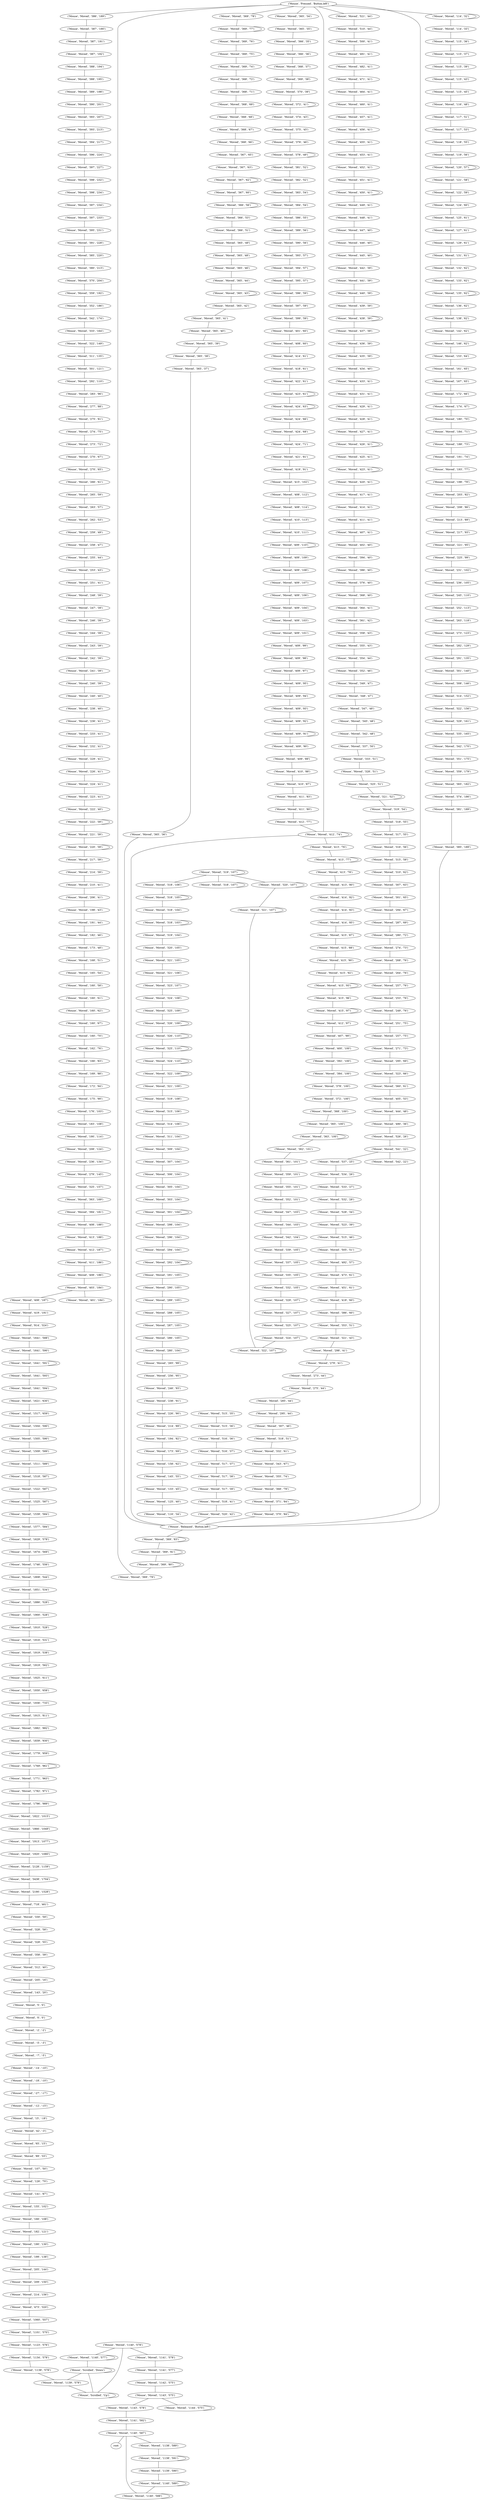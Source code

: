 graph {
	root
	"('Mouse', 'Moved', '1140', '587')"
	"('Mouse', 'Moved', '1140', '587')" -- root
	"('Mouse', 'Moved', '1140', '587')" -- "('Mouse', 'Moved', '1138', '589')"
	"('Mouse', 'Moved', '1140', '588')"
	"('Mouse', 'Moved', '1140', '588')" -- "('Mouse', 'Moved', '1140', '587')"
	"('Mouse', 'Moved', '1140', '588')" -- "('Mouse', 'Moved', '1140', '588')"
	"('Mouse', 'Moved', '1140', '589')"
	"('Mouse', 'Moved', '1140', '589')" -- "('Mouse', 'Moved', '1140', '588')"
	"('Mouse', 'Moved', '1140', '589')" -- "('Mouse', 'Moved', '1140', '589')"
	"('Mouse', 'Moved', '1139', '590')"
	"('Mouse', 'Moved', '1139', '590')" -- "('Mouse', 'Moved', '1140', '589')"
	"('Mouse', 'Moved', '1138', '591')"
	"('Mouse', 'Moved', '1138', '591')" -- "('Mouse', 'Moved', '1139', '590')"
	"('Mouse', 'Moved', '1138', '591')" -- "('Mouse', 'Moved', '1138', '591')"
	"('Mouse', 'Moved', '1138', '589')"
	"('Mouse', 'Moved', '1138', '589')" -- "('Mouse', 'Moved', '1138', '591')"
	"('Mouse', 'Moved', '1141', '582')"
	"('Mouse', 'Moved', '1141', '582')" -- "('Mouse', 'Moved', '1140', '587')"
	"('Mouse', 'Moved', '1143', '578')"
	"('Mouse', 'Moved', '1143', '578')" -- "('Mouse', 'Moved', '1141', '582')"
	"('Mouse', 'Moved', '1143', '575')"
	"('Mouse', 'Moved', '1143', '575')" -- "('Mouse', 'Moved', '1143', '578')"
	"('Mouse', 'Moved', '1143', '575')" -- "('Mouse', 'Moved', '1144', '575')"
	"('Mouse', 'Moved', '1144', '575')"
	"('Mouse', 'Moved', '1144', '575')" -- "('Mouse', 'Moved', '1144', '575')"
	"('Mouse', 'Moved', '1142', '575')"
	"('Mouse', 'Moved', '1142', '575')" -- "('Mouse', 'Moved', '1143', '575')"
	"('Mouse', 'Moved', '1141', '577')"
	"('Mouse', 'Moved', '1141', '577')" -- "('Mouse', 'Moved', '1142', '575')"
	"('Mouse', 'Moved', '1141', '578')"
	"('Mouse', 'Moved', '1141', '578')" -- "('Mouse', 'Moved', '1141', '577')"
	"('Mouse', 'Moved', '1140', '578')"
	"('Mouse', 'Moved', '1140', '578')" -- "('Mouse', 'Moved', '1141', '578')"
	"('Mouse', 'Moved', '1140', '578')" -- "('Mouse', 'Moved', '1140', '577')"
	"('Mouse', 'Moved', '1140', '577')"
	"('Mouse', 'Moved', '1140', '577')" -- "('Mouse', 'Moved', '1140', '577')"
	"('Mouse', 'Moved', '1140', '577')" -- "('Mouse', 'Scrolled', 'Down')"
	"('Mouse', 'Scrolled', 'Down')"
	"('Mouse', 'Scrolled', 'Down')" -- "('Mouse', 'Scrolled', 'Down')"
	"('Mouse', 'Scrolled', 'Down')" -- "('Mouse', 'Scrolled', 'Up')"
	"('Mouse', 'Scrolled', 'Down')" -- "('Mouse', 'Moved', '1139', '578')"
	"('Mouse', 'Scrolled', 'Up')"
	"('Mouse', 'Scrolled', 'Up')" -- "('Mouse', 'Moved', '1140', '578')"
	"('Mouse', 'Scrolled', 'Up')" -- "('Mouse', 'Scrolled', 'Up')"
	"('Mouse', 'Moved', '1139', '578')"
	"('Mouse', 'Moved', '1139', '578')" -- "('Mouse', 'Scrolled', 'Up')"
	"('Mouse', 'Moved', '1138', '578')"
	"('Mouse', 'Moved', '1138', '578')" -- "('Mouse', 'Moved', '1139', '578')"
	"('Mouse', 'Moved', '1134', '578')"
	"('Mouse', 'Moved', '1134', '578')" -- "('Mouse', 'Moved', '1138', '578')"
	"('Mouse', 'Moved', '1123', '576')"
	"('Mouse', 'Moved', '1123', '576')" -- "('Mouse', 'Moved', '1134', '578')"
	"('Mouse', 'Moved', '1101', '570')"
	"('Mouse', 'Moved', '1101', '570')" -- "('Mouse', 'Moved', '1123', '576')"
	"('Mouse', 'Moved', '1060', '557')"
	"('Mouse', 'Moved', '1060', '557')" -- "('Mouse', 'Moved', '1101', '570')"
	"('Mouse', 'Moved', '473', '320')"
	"('Mouse', 'Moved', '473', '320')" -- "('Mouse', 'Moved', '1060', '557')"
	"('Mouse', 'Moved', '214', '156')"
	"('Mouse', 'Moved', '214', '156')" -- "('Mouse', 'Moved', '473', '320')"
	"('Mouse', 'Moved', '209', '150')"
	"('Mouse', 'Moved', '209', '150')" -- "('Mouse', 'Moved', '214', '156')"
	"('Mouse', 'Moved', '205', '144')"
	"('Mouse', 'Moved', '205', '144')" -- "('Mouse', 'Moved', '209', '150')"
	"('Mouse', 'Moved', '199', '138')"
	"('Mouse', 'Moved', '199', '138')" -- "('Mouse', 'Moved', '205', '144')"
	"('Mouse', 'Moved', '190', '130')"
	"('Mouse', 'Moved', '190', '130')" -- "('Mouse', 'Moved', '199', '138')"
	"('Mouse', 'Moved', '182', '121')"
	"('Mouse', 'Moved', '182', '121')" -- "('Mouse', 'Moved', '190', '130')"
	"('Mouse', 'Moved', '166', '108')"
	"('Mouse', 'Moved', '166', '108')" -- "('Mouse', 'Moved', '182', '121')"
	"('Mouse', 'Moved', '155', '102')"
	"('Mouse', 'Moved', '155', '102')" -- "('Mouse', 'Moved', '166', '108')"
	"('Mouse', 'Moved', '141', '87')"
	"('Mouse', 'Moved', '141', '87')" -- "('Mouse', 'Moved', '155', '102')"
	"('Mouse', 'Moved', '126', '70')"
	"('Mouse', 'Moved', '126', '70')" -- "('Mouse', 'Moved', '141', '87')"
	"('Mouse', 'Moved', '107', '50')"
	"('Mouse', 'Moved', '107', '50')" -- "('Mouse', 'Moved', '126', '70')"
	"('Mouse', 'Moved', '89', '33')"
	"('Mouse', 'Moved', '89', '33')" -- "('Mouse', 'Moved', '107', '50')"
	"('Mouse', 'Moved', '65', '15')"
	"('Mouse', 'Moved', '65', '15')" -- "('Mouse', 'Moved', '89', '33')"
	"('Mouse', 'Moved', '42', '-3')"
	"('Mouse', 'Moved', '42', '-3')" -- "('Mouse', 'Moved', '65', '15')"
	"('Mouse', 'Moved', '15', '-18')"
	"('Mouse', 'Moved', '15', '-18')" -- "('Mouse', 'Moved', '42', '-3')"
	"('Mouse', 'Moved', '-12', '-15')"
	"('Mouse', 'Moved', '-12', '-15')" -- "('Mouse', 'Moved', '15', '-18')"
	"('Mouse', 'Moved', '-27', '-17')"
	"('Mouse', 'Moved', '-27', '-17')" -- "('Mouse', 'Moved', '-12', '-15')"
	"('Mouse', 'Moved', '-18', '-10')"
	"('Mouse', 'Moved', '-18', '-10')" -- "('Mouse', 'Moved', '-27', '-17')"
	"('Mouse', 'Moved', '-14', '-10')"
	"('Mouse', 'Moved', '-14', '-10')" -- "('Mouse', 'Moved', '-18', '-10')"
	"('Mouse', 'Moved', '-7', '-5')"
	"('Mouse', 'Moved', '-7', '-5')" -- "('Mouse', 'Moved', '-14', '-10')"
	"('Mouse', 'Moved', '-5', '-3')"
	"('Mouse', 'Moved', '-5', '-3')" -- "('Mouse', 'Moved', '-7', '-5')"
	"('Mouse', 'Moved', '-2', '-2')"
	"('Mouse', 'Moved', '-2', '-2')" -- "('Mouse', 'Moved', '-5', '-3')"
	"('Mouse', 'Moved', '0', '0')"
	"('Mouse', 'Moved', '0', '0')" -- "('Mouse', 'Moved', '-2', '-2')"
	"('Mouse', 'Moved', '5', '0')"
	"('Mouse', 'Moved', '5', '0')" -- "('Mouse', 'Moved', '0', '0')"
	"('Mouse', 'Moved', '143', '20')"
	"('Mouse', 'Moved', '143', '20')" -- "('Mouse', 'Moved', '5', '0')"
	"('Mouse', 'Moved', '205', '16')"
	"('Mouse', 'Moved', '205', '16')" -- "('Mouse', 'Moved', '143', '20')"
	"('Mouse', 'Moved', '312', '40')"
	"('Mouse', 'Moved', '312', '40')" -- "('Mouse', 'Moved', '205', '16')"
	"('Mouse', 'Moved', '358', '39')"
	"('Mouse', 'Moved', '358', '39')" -- "('Mouse', 'Moved', '312', '40')"
	"('Mouse', 'Moved', '328', '55')"
	"('Mouse', 'Moved', '328', '55')" -- "('Mouse', 'Moved', '358', '39')"
	"('Mouse', 'Moved', '328', '58')"
	"('Mouse', 'Moved', '328', '58')" -- "('Mouse', 'Moved', '328', '55')"
	"('Mouse', 'Moved', '330', '59')"
	"('Mouse', 'Moved', '330', '59')" -- "('Mouse', 'Moved', '328', '58')"
	"('Mouse', 'Moved', '718', '461')"
	"('Mouse', 'Moved', '718', '461')" -- "('Mouse', 'Moved', '330', '59')"
	"('Mouse', 'Moved', '2190', '1528')"
	"('Mouse', 'Moved', '2190', '1528')" -- "('Mouse', 'Moved', '718', '461')"
	"('Mouse', 'Moved', '3438', '1704')"
	"('Mouse', 'Moved', '3438', '1704')" -- "('Mouse', 'Moved', '2190', '1528')"
	"('Mouse', 'Moved', '2128', '1159')"
	"('Mouse', 'Moved', '2128', '1159')" -- "('Mouse', 'Moved', '3438', '1704')"
	"('Mouse', 'Moved', '1920', '1080')"
	"('Mouse', 'Moved', '1920', '1080')" -- "('Mouse', 'Moved', '2128', '1159')"
	"('Mouse', 'Moved', '1913', '1077')"
	"('Mouse', 'Moved', '1913', '1077')" -- "('Mouse', 'Moved', '1920', '1080')"
	"('Mouse', 'Moved', '1866', '1049')"
	"('Mouse', 'Moved', '1866', '1049')" -- "('Mouse', 'Moved', '1913', '1077')"
	"('Mouse', 'Moved', '1822', '1015')"
	"('Mouse', 'Moved', '1822', '1015')" -- "('Mouse', 'Moved', '1866', '1049')"
	"('Mouse', 'Moved', '1796', '989')"
	"('Mouse', 'Moved', '1796', '989')" -- "('Mouse', 'Moved', '1822', '1015')"
	"('Mouse', 'Moved', '1782', '971')"
	"('Mouse', 'Moved', '1782', '971')" -- "('Mouse', 'Moved', '1796', '989')"
	"('Mouse', 'Moved', '1771', '963')"
	"('Mouse', 'Moved', '1771', '963')" -- "('Mouse', 'Moved', '1782', '971')"
	"('Mouse', 'Moved', '1769', '961')"
	"('Mouse', 'Moved', '1769', '961')" -- "('Mouse', 'Moved', '1771', '963')"
	"('Mouse', 'Moved', '1769', '961')" -- "('Mouse', 'Moved', '1769', '961')"
	"('Mouse', 'Moved', '1779', '959')"
	"('Mouse', 'Moved', '1779', '959')" -- "('Mouse', 'Moved', '1769', '961')"
	"('Mouse', 'Moved', '1839', '930')"
	"('Mouse', 'Moved', '1839', '930')" -- "('Mouse', 'Moved', '1779', '959')"
	"('Mouse', 'Moved', '1882', '882')"
	"('Mouse', 'Moved', '1882', '882')" -- "('Mouse', 'Moved', '1839', '930')"
	"('Mouse', 'Moved', '1915', '811')"
	"('Mouse', 'Moved', '1915', '811')" -- "('Mouse', 'Moved', '1882', '882')"
	"('Mouse', 'Moved', '1936', '733')"
	"('Mouse', 'Moved', '1936', '733')" -- "('Mouse', 'Moved', '1915', '811')"
	"('Mouse', 'Moved', '1930', '658')"
	"('Mouse', 'Moved', '1930', '658')" -- "('Mouse', 'Moved', '1936', '733')"
	"('Mouse', 'Moved', '1925', '611')"
	"('Mouse', 'Moved', '1925', '611')" -- "('Mouse', 'Moved', '1930', '658')"
	"('Mouse', 'Moved', '1919', '562')"
	"('Mouse', 'Moved', '1919', '562')" -- "('Mouse', 'Moved', '1925', '611')"
	"('Mouse', 'Moved', '1919', '538')"
	"('Mouse', 'Moved', '1919', '538')" -- "('Mouse', 'Moved', '1919', '562')"
	"('Mouse', 'Moved', '1916', '531')"
	"('Mouse', 'Moved', '1916', '531')" -- "('Mouse', 'Moved', '1919', '538')"
	"('Mouse', 'Moved', '1910', '528')"
	"('Mouse', 'Moved', '1910', '528')" -- "('Mouse', 'Moved', '1916', '531')"
	"('Mouse', 'Moved', '1900', '528')"
	"('Mouse', 'Moved', '1900', '528')" -- "('Mouse', 'Moved', '1910', '528')"
	"('Mouse', 'Moved', '1886', '528')"
	"('Mouse', 'Moved', '1886', '528')" -- "('Mouse', 'Moved', '1900', '528')"
	"('Mouse', 'Moved', '1851', '534')"
	"('Mouse', 'Moved', '1851', '534')" -- "('Mouse', 'Moved', '1886', '528')"
	"('Mouse', 'Moved', '1808', '544')"
	"('Mouse', 'Moved', '1808', '544')" -- "('Mouse', 'Moved', '1851', '534')"
	"('Mouse', 'Moved', '1746', '556')"
	"('Mouse', 'Moved', '1746', '556')" -- "('Mouse', 'Moved', '1808', '544')"
	"('Mouse', 'Moved', '1674', '569')"
	"('Mouse', 'Moved', '1674', '569')" -- "('Mouse', 'Moved', '1746', '556')"
	"('Mouse', 'Moved', '1629', '578')"
	"('Mouse', 'Moved', '1629', '578')" -- "('Mouse', 'Moved', '1674', '569')"
	"('Mouse', 'Moved', '1577', '584')"
	"('Mouse', 'Moved', '1577', '584')" -- "('Mouse', 'Moved', '1629', '578')"
	"('Mouse', 'Moved', '1539', '584')"
	"('Mouse', 'Moved', '1539', '584')" -- "('Mouse', 'Moved', '1577', '584')"
	"('Mouse', 'Moved', '1525', '587')"
	"('Mouse', 'Moved', '1525', '587')" -- "('Mouse', 'Moved', '1539', '584')"
	"('Mouse', 'Moved', '1522', '587')"
	"('Mouse', 'Moved', '1522', '587')" -- "('Mouse', 'Moved', '1525', '587')"
	"('Mouse', 'Moved', '1518', '587')"
	"('Mouse', 'Moved', '1518', '587')" -- "('Mouse', 'Moved', '1522', '587')"
	"('Mouse', 'Moved', '1511', '589')"
	"('Mouse', 'Moved', '1511', '589')" -- "('Mouse', 'Moved', '1518', '587')"
	"('Mouse', 'Moved', '1509', '589')"
	"('Mouse', 'Moved', '1509', '589')" -- "('Mouse', 'Moved', '1511', '589')"
	"('Mouse', 'Moved', '1505', '590')"
	"('Mouse', 'Moved', '1505', '590')" -- "('Mouse', 'Moved', '1509', '589')"
	"('Mouse', 'Moved', '1504', '590')"
	"('Mouse', 'Moved', '1504', '590')" -- "('Mouse', 'Moved', '1505', '590')"
	"('Mouse', 'Moved', '1517', '659')"
	"('Mouse', 'Moved', '1517', '659')" -- "('Mouse', 'Moved', '1504', '590')"
	"('Mouse', 'Moved', '1621', '630')"
	"('Mouse', 'Moved', '1621', '630')" -- "('Mouse', 'Moved', '1517', '659')"
	"('Mouse', 'Moved', '1641', '594')"
	"('Mouse', 'Moved', '1641', '594')" -- "('Mouse', 'Moved', '1621', '630')"
	"('Mouse', 'Moved', '1641', '593')"
	"('Mouse', 'Moved', '1641', '593')" -- "('Mouse', 'Moved', '1641', '594')"
	"('Mouse', 'Moved', '1641', '591')"
	"('Mouse', 'Moved', '1641', '591')" -- "('Mouse', 'Moved', '1641', '593')"
	"('Mouse', 'Moved', '1641', '591')" -- "('Mouse', 'Moved', '1641', '591')"
	"('Mouse', 'Moved', '1641', '590')"
	"('Mouse', 'Moved', '1641', '590')" -- "('Mouse', 'Moved', '1641', '591')"
	"('Mouse', 'Moved', '1641', '588')"
	"('Mouse', 'Moved', '1641', '588')" -- "('Mouse', 'Moved', '1641', '590')"
	"('Mouse', 'Moved', '914', '324')"
	"('Mouse', 'Moved', '914', '324')" -- "('Mouse', 'Moved', '1641', '588')"
	"('Mouse', 'Moved', '419', '191')"
	"('Mouse', 'Moved', '419', '191')" -- "('Mouse', 'Moved', '914', '324')"
	"('Mouse', 'Moved', '408', '187')"
	"('Mouse', 'Moved', '408', '187')" -- "('Mouse', 'Moved', '419', '191')"
	"('Mouse', 'Moved', '403', '184')"
	"('Mouse', 'Moved', '403', '184')" -- "('Mouse', 'Moved', '408', '187')"
	"('Mouse', 'Moved', '403', '184')" -- "('Mouse', 'Moved', '401', '184')"
	"('Mouse', 'Moved', '401', '184')"
	"('Mouse', 'Moved', '408', '186')"
	"('Mouse', 'Moved', '408', '186')" -- "('Mouse', 'Moved', '403', '184')"
	"('Mouse', 'Moved', '411', '186')"
	"('Mouse', 'Moved', '411', '186')" -- "('Mouse', 'Moved', '408', '186')"
	"('Mouse', 'Moved', '412', '187')"
	"('Mouse', 'Moved', '412', '187')" -- "('Mouse', 'Moved', '411', '186')"
	"('Mouse', 'Moved', '413', '188')"
	"('Mouse', 'Moved', '413', '188')" -- "('Mouse', 'Moved', '412', '187')"
	"('Mouse', 'Moved', '408', '188')"
	"('Mouse', 'Moved', '408', '188')" -- "('Mouse', 'Moved', '413', '188')"
	"('Mouse', 'Moved', '394', '181')"
	"('Mouse', 'Moved', '394', '181')" -- "('Mouse', 'Moved', '408', '188')"
	"('Mouse', 'Moved', '363', '169')"
	"('Mouse', 'Moved', '363', '169')" -- "('Mouse', 'Moved', '394', '181')"
	"('Mouse', 'Moved', '325', '157')"
	"('Mouse', 'Moved', '325', '157')" -- "('Mouse', 'Moved', '363', '169')"
	"('Mouse', 'Moved', '279', '145')"
	"('Mouse', 'Moved', '279', '145')" -- "('Mouse', 'Moved', '325', '157')"
	"('Mouse', 'Moved', '236', '134')"
	"('Mouse', 'Moved', '236', '134')" -- "('Mouse', 'Moved', '279', '145')"
	"('Mouse', 'Moved', '208', '124')"
	"('Mouse', 'Moved', '208', '124')" -- "('Mouse', 'Moved', '236', '134')"
	"('Mouse', 'Moved', '190', '114')"
	"('Mouse', 'Moved', '190', '114')" -- "('Mouse', 'Moved', '208', '124')"
	"('Mouse', 'Moved', '183', '108')"
	"('Mouse', 'Moved', '183', '108')" -- "('Mouse', 'Moved', '190', '114')"
	"('Mouse', 'Moved', '176', '103')"
	"('Mouse', 'Moved', '176', '103')" -- "('Mouse', 'Moved', '183', '108')"
	"('Mouse', 'Moved', '175', '99')"
	"('Mouse', 'Moved', '175', '99')" -- "('Mouse', 'Moved', '176', '103')"
	"('Mouse', 'Moved', '172', '94')"
	"('Mouse', 'Moved', '172', '94')" -- "('Mouse', 'Moved', '175', '99')"
	"('Mouse', 'Moved', '169', '88')"
	"('Mouse', 'Moved', '169', '88')" -- "('Mouse', 'Moved', '172', '94')"
	"('Mouse', 'Moved', '166', '83')"
	"('Mouse', 'Moved', '166', '83')" -- "('Mouse', 'Moved', '169', '88')"
	"('Mouse', 'Moved', '162', '76')"
	"('Mouse', 'Moved', '162', '76')" -- "('Mouse', 'Moved', '166', '83')"
	"('Mouse', 'Moved', '160', '70')"
	"('Mouse', 'Moved', '160', '70')" -- "('Mouse', 'Moved', '162', '76')"
	"('Mouse', 'Moved', '160', '67')"
	"('Mouse', 'Moved', '160', '67')" -- "('Mouse', 'Moved', '160', '70')"
	"('Mouse', 'Moved', '160', '62')"
	"('Mouse', 'Moved', '160', '62')" -- "('Mouse', 'Moved', '160', '67')"
	"('Mouse', 'Moved', '160', '61')"
	"('Mouse', 'Moved', '160', '61')" -- "('Mouse', 'Moved', '160', '62')"
	"('Mouse', 'Moved', '160', '58')"
	"('Mouse', 'Moved', '160', '58')" -- "('Mouse', 'Moved', '160', '61')"
	"('Mouse', 'Moved', '165', '54')"
	"('Mouse', 'Moved', '165', '54')" -- "('Mouse', 'Moved', '160', '58')"
	"('Mouse', 'Moved', '168', '51')"
	"('Mouse', 'Moved', '168', '51')" -- "('Mouse', 'Moved', '165', '54')"
	"('Mouse', 'Moved', '173', '48')"
	"('Mouse', 'Moved', '173', '48')" -- "('Mouse', 'Moved', '168', '51')"
	"('Mouse', 'Moved', '182', '46')"
	"('Mouse', 'Moved', '182', '46')" -- "('Mouse', 'Moved', '173', '48')"
	"('Mouse', 'Moved', '191', '44')"
	"('Mouse', 'Moved', '191', '44')" -- "('Mouse', 'Moved', '182', '46')"
	"('Mouse', 'Moved', '198', '43')"
	"('Mouse', 'Moved', '198', '43')" -- "('Mouse', 'Moved', '191', '44')"
	"('Mouse', 'Moved', '206', '41')"
	"('Mouse', 'Moved', '206', '41')" -- "('Mouse', 'Moved', '198', '43')"
	"('Mouse', 'Moved', '210', '41')"
	"('Mouse', 'Moved', '210', '41')" -- "('Mouse', 'Moved', '206', '41')"
	"('Mouse', 'Moved', '214', '39')"
	"('Mouse', 'Moved', '214', '39')" -- "('Mouse', 'Moved', '210', '41')"
	"('Mouse', 'Moved', '217', '39')"
	"('Mouse', 'Moved', '217', '39')" -- "('Mouse', 'Moved', '214', '39')"
	"('Mouse', 'Moved', '220', '39')"
	"('Mouse', 'Moved', '220', '39')" -- "('Mouse', 'Moved', '217', '39')"
	"('Mouse', 'Moved', '220', '39')" -- "('Mouse', 'Moved', '220', '39')"
	"('Mouse', 'Moved', '221', '39')"
	"('Mouse', 'Moved', '221', '39')" -- "('Mouse', 'Moved', '220', '39')"
	"('Mouse', 'Moved', '222', '39')"
	"('Mouse', 'Moved', '222', '39')" -- "('Mouse', 'Moved', '221', '39')"
	"('Mouse', 'Moved', '222', '39')" -- "('Mouse', 'Moved', '222', '39')"
	"('Mouse', 'Moved', '222', '40')"
	"('Mouse', 'Moved', '222', '40')" -- "('Mouse', 'Moved', '222', '39')"
	"('Mouse', 'Moved', '223', '41')"
	"('Mouse', 'Moved', '223', '41')" -- "('Mouse', 'Moved', '222', '40')"
	"('Mouse', 'Moved', '224', '41')"
	"('Mouse', 'Moved', '224', '41')" -- "('Mouse', 'Moved', '223', '41')"
	"('Mouse', 'Moved', '226', '41')"
	"('Mouse', 'Moved', '226', '41')" -- "('Mouse', 'Moved', '224', '41')"
	"('Mouse', 'Moved', '229', '41')"
	"('Mouse', 'Moved', '229', '41')" -- "('Mouse', 'Moved', '226', '41')"
	"('Mouse', 'Moved', '232', '41')"
	"('Mouse', 'Moved', '232', '41')" -- "('Mouse', 'Moved', '229', '41')"
	"('Mouse', 'Moved', '233', '41')"
	"('Mouse', 'Moved', '233', '41')" -- "('Mouse', 'Moved', '232', '41')"
	"('Mouse', 'Moved', '236', '41')"
	"('Mouse', 'Moved', '236', '41')" -- "('Mouse', 'Moved', '233', '41')"
	"('Mouse', 'Moved', '238', '40')"
	"('Mouse', 'Moved', '238', '40')" -- "('Mouse', 'Moved', '236', '41')"
	"('Mouse', 'Moved', '240', '40')"
	"('Mouse', 'Moved', '240', '40')" -- "('Mouse', 'Moved', '238', '40')"
	"('Mouse', 'Moved', '240', '39')"
	"('Mouse', 'Moved', '240', '39')" -- "('Mouse', 'Moved', '240', '40')"
	"('Mouse', 'Moved', '241', '39')"
	"('Mouse', 'Moved', '241', '39')" -- "('Mouse', 'Moved', '240', '39')"
	"('Mouse', 'Moved', '242', '39')"
	"('Mouse', 'Moved', '242', '39')" -- "('Mouse', 'Moved', '241', '39')"
	"('Mouse', 'Moved', '243', '39')"
	"('Mouse', 'Moved', '243', '39')" -- "('Mouse', 'Moved', '242', '39')"
	"('Mouse', 'Moved', '244', '39')"
	"('Mouse', 'Moved', '244', '39')" -- "('Mouse', 'Moved', '243', '39')"
	"('Mouse', 'Moved', '246', '39')"
	"('Mouse', 'Moved', '246', '39')" -- "('Mouse', 'Moved', '244', '39')"
	"('Mouse', 'Moved', '247', '39')"
	"('Mouse', 'Moved', '247', '39')" -- "('Mouse', 'Moved', '246', '39')"
	"('Mouse', 'Moved', '248', '39')"
	"('Mouse', 'Moved', '248', '39')" -- "('Mouse', 'Moved', '247', '39')"
	"('Mouse', 'Moved', '251', '41')"
	"('Mouse', 'Moved', '251', '41')" -- "('Mouse', 'Moved', '248', '39')"
	"('Mouse', 'Moved', '253', '43')"
	"('Mouse', 'Moved', '253', '43')" -- "('Mouse', 'Moved', '251', '41')"
	"('Mouse', 'Moved', '255', '44')"
	"('Mouse', 'Moved', '255', '44')" -- "('Mouse', 'Moved', '253', '43')"
	"('Mouse', 'Moved', '258', '47')"
	"('Mouse', 'Moved', '258', '47')" -- "('Mouse', 'Moved', '255', '44')"
	"('Mouse', 'Moved', '259', '49')"
	"('Mouse', 'Moved', '259', '49')" -- "('Mouse', 'Moved', '258', '47')"
	"('Mouse', 'Moved', '262', '53')"
	"('Mouse', 'Moved', '262', '53')" -- "('Mouse', 'Moved', '259', '49')"
	"('Mouse', 'Moved', '263', '57')"
	"('Mouse', 'Moved', '263', '57')" -- "('Mouse', 'Moved', '262', '53')"
	"('Mouse', 'Moved', '265', '59')"
	"('Mouse', 'Moved', '265', '59')" -- "('Mouse', 'Moved', '263', '57')"
	"('Mouse', 'Moved', '266', '61')"
	"('Mouse', 'Moved', '266', '61')" -- "('Mouse', 'Moved', '265', '59')"
	"('Mouse', 'Moved', '270', '65')"
	"('Mouse', 'Moved', '270', '65')" -- "('Mouse', 'Moved', '266', '61')"
	"('Mouse', 'Moved', '270', '67')"
	"('Mouse', 'Moved', '270', '67')" -- "('Mouse', 'Moved', '270', '65')"
	"('Mouse', 'Moved', '273', '72')"
	"('Mouse', 'Moved', '273', '72')" -- "('Mouse', 'Moved', '270', '67')"
	"('Mouse', 'Moved', '274', '75')"
	"('Mouse', 'Moved', '274', '75')" -- "('Mouse', 'Moved', '273', '72')"
	"('Mouse', 'Moved', '275', '81')"
	"('Mouse', 'Moved', '275', '81')" -- "('Mouse', 'Moved', '274', '75')"
	"('Mouse', 'Moved', '277', '88')"
	"('Mouse', 'Moved', '277', '88')" -- "('Mouse', 'Moved', '275', '81')"
	"('Mouse', 'Moved', '283', '96')"
	"('Mouse', 'Moved', '283', '96')" -- "('Mouse', 'Moved', '277', '88')"
	"('Mouse', 'Moved', '292', '110')"
	"('Mouse', 'Moved', '292', '110')" -- "('Mouse', 'Moved', '283', '96')"
	"('Mouse', 'Moved', '301', '121')"
	"('Mouse', 'Moved', '301', '121')" -- "('Mouse', 'Moved', '292', '110')"
	"('Mouse', 'Moved', '311', '135')"
	"('Mouse', 'Moved', '311', '135')" -- "('Mouse', 'Moved', '301', '121')"
	"('Mouse', 'Moved', '322', '149')"
	"('Mouse', 'Moved', '322', '149')" -- "('Mouse', 'Moved', '311', '135')"
	"('Mouse', 'Moved', '333', '164')"
	"('Mouse', 'Moved', '333', '164')" -- "('Mouse', 'Moved', '322', '149')"
	"('Mouse', 'Moved', '342', '174')"
	"('Mouse', 'Moved', '342', '174')" -- "('Mouse', 'Moved', '333', '164')"
	"('Mouse', 'Moved', '352', '186')"
	"('Mouse', 'Moved', '352', '186')" -- "('Mouse', 'Moved', '342', '174')"
	"('Mouse', 'Moved', '359', '192')"
	"('Mouse', 'Moved', '359', '192')" -- "('Mouse', 'Moved', '352', '186')"
	"('Mouse', 'Moved', '370', '204')"
	"('Mouse', 'Moved', '370', '204')" -- "('Mouse', 'Moved', '359', '192')"
	"('Mouse', 'Moved', '380', '213')"
	"('Mouse', 'Moved', '380', '213')" -- "('Mouse', 'Moved', '370', '204')"
	"('Mouse', 'Moved', '385', '220')"
	"('Mouse', 'Moved', '385', '220')" -- "('Mouse', 'Moved', '380', '213')"
	"('Mouse', 'Moved', '391', '228')"
	"('Mouse', 'Moved', '391', '228')" -- "('Mouse', 'Moved', '385', '220')"
	"('Mouse', 'Moved', '395', '231')"
	"('Mouse', 'Moved', '395', '231')" -- "('Mouse', 'Moved', '391', '228')"
	"('Mouse', 'Moved', '397', '233')"
	"('Mouse', 'Moved', '397', '233')" -- "('Mouse', 'Moved', '395', '231')"
	"('Mouse', 'Moved', '397', '234')"
	"('Mouse', 'Moved', '397', '234')" -- "('Mouse', 'Moved', '397', '233')"
	"('Mouse', 'Moved', '398', '234')"
	"('Mouse', 'Moved', '398', '234')" -- "('Mouse', 'Moved', '397', '234')"
	"('Mouse', 'Moved', '398', '232')"
	"('Mouse', 'Moved', '398', '232')" -- "('Mouse', 'Moved', '398', '234')"
	"('Mouse', 'Moved', '397', '227')"
	"('Mouse', 'Moved', '397', '227')" -- "('Mouse', 'Moved', '398', '232')"
	"('Mouse', 'Moved', '396', '224')"
	"('Mouse', 'Moved', '396', '224')" -- "('Mouse', 'Moved', '397', '227')"
	"('Mouse', 'Moved', '394', '217')"
	"('Mouse', 'Moved', '394', '217')" -- "('Mouse', 'Moved', '396', '224')"
	"('Mouse', 'Moved', '393', '213')"
	"('Mouse', 'Moved', '393', '213')" -- "('Mouse', 'Moved', '394', '217')"
	"('Mouse', 'Moved', '393', '207')"
	"('Mouse', 'Moved', '393', '207')" -- "('Mouse', 'Moved', '393', '213')"
	"('Mouse', 'Moved', '390', '201')"
	"('Mouse', 'Moved', '390', '201')" -- "('Mouse', 'Moved', '393', '207')"
	"('Mouse', 'Moved', '389', '198')"
	"('Mouse', 'Moved', '389', '198')" -- "('Mouse', 'Moved', '390', '201')"
	"('Mouse', 'Moved', '388', '195')"
	"('Mouse', 'Moved', '388', '195')" -- "('Mouse', 'Moved', '389', '198')"
	"('Mouse', 'Moved', '388', '194')"
	"('Mouse', 'Moved', '388', '194')" -- "('Mouse', 'Moved', '388', '195')"
	"('Mouse', 'Moved', '387', '192')"
	"('Mouse', 'Moved', '387', '192')" -- "('Mouse', 'Moved', '388', '194')"
	"('Mouse', 'Moved', '387', '191')"
	"('Mouse', 'Moved', '387', '191')" -- "('Mouse', 'Moved', '387', '192')"
	"('Mouse', 'Moved', '387', '190')"
	"('Mouse', 'Moved', '387', '190')" -- "('Mouse', 'Moved', '387', '191')"
	"('Mouse', 'Moved', '386', '189')"
	"('Mouse', 'Moved', '386', '189')" -- "('Mouse', 'Moved', '387', '190')"
	"('Mouse', 'Pressed', 'Button.left')"
	"('Mouse', 'Pressed', 'Button.left')" -- "('Mouse', 'Moved', '386', '189')"
	"('Mouse', 'Pressed', 'Button.left')" -- "('Mouse', 'Moved', '114', '32')"
	"('Mouse', 'Pressed', 'Button.left')" -- "('Mouse', 'Moved', '412', '74')"
	"('Mouse', 'Pressed', 'Button.left')" -- "('Mouse', 'Moved', '365', '34')"
	"('Mouse', 'Pressed', 'Button.left')" -- "('Mouse', 'Moved', '369', '78')"
	"('Mouse', 'Pressed', 'Button.left')" -- "('Mouse', 'Moved', '521', '44')"
	"('Mouse', 'Released', 'Button.left')"
	"('Mouse', 'Released', 'Button.left')" -- "('Mouse', 'Pressed', 'Button.left')"
	"('Mouse', 'Released', 'Button.left')" -- "('Mouse', 'Moved', '369', '83')"
	"('Mouse', 'Moved', '385', '189')"
	"('Mouse', 'Moved', '385', '189')" -- "('Mouse', 'Released', 'Button.left')"
	"('Mouse', 'Moved', '381', '189')"
	"('Mouse', 'Moved', '381', '189')" -- "('Mouse', 'Moved', '385', '189')"
	"('Mouse', 'Moved', '374', '186')"
	"('Mouse', 'Moved', '374', '186')" -- "('Mouse', 'Moved', '381', '189')"
	"('Mouse', 'Moved', '365', '182')"
	"('Mouse', 'Moved', '365', '182')" -- "('Mouse', 'Moved', '374', '186')"
	"('Mouse', 'Moved', '359', '179')"
	"('Mouse', 'Moved', '359', '179')" -- "('Mouse', 'Moved', '365', '182')"
	"('Mouse', 'Moved', '351', '175')"
	"('Mouse', 'Moved', '351', '175')" -- "('Mouse', 'Moved', '359', '179')"
	"('Mouse', 'Moved', '342', '170')"
	"('Mouse', 'Moved', '342', '170')" -- "('Mouse', 'Moved', '351', '175')"
	"('Mouse', 'Moved', '335', '165')"
	"('Mouse', 'Moved', '335', '165')" -- "('Mouse', 'Moved', '342', '170')"
	"('Mouse', 'Moved', '329', '161')"
	"('Mouse', 'Moved', '329', '161')" -- "('Mouse', 'Moved', '335', '165')"
	"('Mouse', 'Moved', '322', '156')"
	"('Mouse', 'Moved', '322', '156')" -- "('Mouse', 'Moved', '329', '161')"
	"('Mouse', 'Moved', '314', '152')"
	"('Mouse', 'Moved', '314', '152')" -- "('Mouse', 'Moved', '322', '156')"
	"('Mouse', 'Moved', '308', '146')"
	"('Mouse', 'Moved', '308', '146')" -- "('Mouse', 'Moved', '314', '152')"
	"('Mouse', 'Moved', '301', '140')"
	"('Mouse', 'Moved', '301', '140')" -- "('Mouse', 'Moved', '308', '146')"
	"('Mouse', 'Moved', '291', '135')"
	"('Mouse', 'Moved', '291', '135')" -- "('Mouse', 'Moved', '301', '140')"
	"('Mouse', 'Moved', '282', '129')"
	"('Mouse', 'Moved', '282', '129')" -- "('Mouse', 'Moved', '291', '135')"
	"('Mouse', 'Moved', '273', '123')"
	"('Mouse', 'Moved', '273', '123')" -- "('Mouse', 'Moved', '282', '129')"
	"('Mouse', 'Moved', '263', '118')"
	"('Mouse', 'Moved', '263', '118')" -- "('Mouse', 'Moved', '273', '123')"
	"('Mouse', 'Moved', '252', '113')"
	"('Mouse', 'Moved', '252', '113')" -- "('Mouse', 'Moved', '263', '118')"
	"('Mouse', 'Moved', '245', '110')"
	"('Mouse', 'Moved', '245', '110')" -- "('Mouse', 'Moved', '252', '113')"
	"('Mouse', 'Moved', '236', '105')"
	"('Mouse', 'Moved', '236', '105')" -- "('Mouse', 'Moved', '245', '110')"
	"('Mouse', 'Moved', '231', '102')"
	"('Mouse', 'Moved', '231', '102')" -- "('Mouse', 'Moved', '236', '105')"
	"('Mouse', 'Moved', '225', '99')"
	"('Mouse', 'Moved', '225', '99')" -- "('Mouse', 'Moved', '231', '102')"
	"('Mouse', 'Moved', '221', '95')"
	"('Mouse', 'Moved', '221', '95')" -- "('Mouse', 'Moved', '225', '99')"
	"('Mouse', 'Moved', '217', '93')"
	"('Mouse', 'Moved', '217', '93')" -- "('Mouse', 'Moved', '221', '95')"
	"('Mouse', 'Moved', '213', '89')"
	"('Mouse', 'Moved', '213', '89')" -- "('Mouse', 'Moved', '217', '93')"
	"('Mouse', 'Moved', '208', '86')"
	"('Mouse', 'Moved', '208', '86')" -- "('Mouse', 'Moved', '213', '89')"
	"('Mouse', 'Moved', '203', '82')"
	"('Mouse', 'Moved', '203', '82')" -- "('Mouse', 'Moved', '208', '86')"
	"('Mouse', 'Moved', '198', '79')"
	"('Mouse', 'Moved', '198', '79')" -- "('Mouse', 'Moved', '203', '82')"
	"('Mouse', 'Moved', '193', '77')"
	"('Mouse', 'Moved', '193', '77')" -- "('Mouse', 'Moved', '198', '79')"
	"('Mouse', 'Moved', '191', '74')"
	"('Mouse', 'Moved', '191', '74')" -- "('Mouse', 'Moved', '193', '77')"
	"('Mouse', 'Moved', '188', '73')"
	"('Mouse', 'Moved', '188', '73')" -- "('Mouse', 'Moved', '191', '74')"
	"('Mouse', 'Moved', '184', '71')"
	"('Mouse', 'Moved', '184', '71')" -- "('Mouse', 'Moved', '188', '73')"
	"('Mouse', 'Moved', '180', '70')"
	"('Mouse', 'Moved', '180', '70')" -- "('Mouse', 'Moved', '184', '71')"
	"('Mouse', 'Moved', '174', '67')"
	"('Mouse', 'Moved', '174', '67')" -- "('Mouse', 'Moved', '180', '70')"
	"('Mouse', 'Moved', '172', '66')"
	"('Mouse', 'Moved', '172', '66')" -- "('Mouse', 'Moved', '174', '67')"
	"('Mouse', 'Moved', '167', '65')"
	"('Mouse', 'Moved', '167', '65')" -- "('Mouse', 'Moved', '172', '66')"
	"('Mouse', 'Moved', '161', '65')"
	"('Mouse', 'Moved', '161', '65')" -- "('Mouse', 'Moved', '167', '65')"
	"('Mouse', 'Moved', '153', '64')"
	"('Mouse', 'Moved', '153', '64')" -- "('Mouse', 'Moved', '161', '65')"
	"('Mouse', 'Moved', '146', '62')"
	"('Mouse', 'Moved', '146', '62')" -- "('Mouse', 'Moved', '153', '64')"
	"('Mouse', 'Moved', '142', '62')"
	"('Mouse', 'Moved', '142', '62')" -- "('Mouse', 'Moved', '146', '62')"
	"('Mouse', 'Moved', '138', '62')"
	"('Mouse', 'Moved', '138', '62')" -- "('Mouse', 'Moved', '142', '62')"
	"('Mouse', 'Moved', '136', '62')"
	"('Mouse', 'Moved', '136', '62')" -- "('Mouse', 'Moved', '138', '62')"
	"('Mouse', 'Moved', '135', '62')"
	"('Mouse', 'Moved', '135', '62')" -- "('Mouse', 'Moved', '136', '62')"
	"('Mouse', 'Moved', '135', '62')" -- "('Mouse', 'Moved', '135', '62')"
	"('Mouse', 'Moved', '133', '62')"
	"('Mouse', 'Moved', '133', '62')" -- "('Mouse', 'Moved', '135', '62')"
	"('Mouse', 'Moved', '132', '62')"
	"('Mouse', 'Moved', '132', '62')" -- "('Mouse', 'Moved', '133', '62')"
	"('Mouse', 'Moved', '131', '61')"
	"('Mouse', 'Moved', '131', '61')" -- "('Mouse', 'Moved', '132', '62')"
	"('Mouse', 'Moved', '129', '61')"
	"('Mouse', 'Moved', '129', '61')" -- "('Mouse', 'Moved', '131', '61')"
	"('Mouse', 'Moved', '127', '61')"
	"('Mouse', 'Moved', '127', '61')" -- "('Mouse', 'Moved', '129', '61')"
	"('Mouse', 'Moved', '125', '61')"
	"('Mouse', 'Moved', '125', '61')" -- "('Mouse', 'Moved', '127', '61')"
	"('Mouse', 'Moved', '124', '60')"
	"('Mouse', 'Moved', '124', '60')" -- "('Mouse', 'Moved', '125', '61')"
	"('Mouse', 'Moved', '122', '59')"
	"('Mouse', 'Moved', '122', '59')" -- "('Mouse', 'Moved', '124', '60')"
	"('Mouse', 'Moved', '121', '58')"
	"('Mouse', 'Moved', '121', '58')" -- "('Mouse', 'Moved', '122', '59')"
	"('Mouse', 'Moved', '120', '57')"
	"('Mouse', 'Moved', '120', '57')" -- "('Mouse', 'Moved', '121', '58')"
	"('Mouse', 'Moved', '120', '57')" -- "('Mouse', 'Moved', '120', '57')"
	"('Mouse', 'Moved', '119', '56')"
	"('Mouse', 'Moved', '119', '56')" -- "('Mouse', 'Moved', '120', '57')"
	"('Mouse', 'Moved', '118', '55')"
	"('Mouse', 'Moved', '118', '55')" -- "('Mouse', 'Moved', '119', '56')"
	"('Mouse', 'Moved', '117', '53')"
	"('Mouse', 'Moved', '117', '53')" -- "('Mouse', 'Moved', '118', '55')"
	"('Mouse', 'Moved', '117', '51')"
	"('Mouse', 'Moved', '117', '51')" -- "('Mouse', 'Moved', '117', '53')"
	"('Mouse', 'Moved', '116', '48')"
	"('Mouse', 'Moved', '116', '48')" -- "('Mouse', 'Moved', '117', '51')"
	"('Mouse', 'Moved', '115', '45')"
	"('Mouse', 'Moved', '115', '45')" -- "('Mouse', 'Moved', '116', '48')"
	"('Mouse', 'Moved', '115', '43')"
	"('Mouse', 'Moved', '115', '43')" -- "('Mouse', 'Moved', '115', '45')"
	"('Mouse', 'Moved', '115', '39')"
	"('Mouse', 'Moved', '115', '39')" -- "('Mouse', 'Moved', '115', '43')"
	"('Mouse', 'Moved', '115', '37')"
	"('Mouse', 'Moved', '115', '37')" -- "('Mouse', 'Moved', '115', '39')"
	"('Mouse', 'Moved', '115', '36')"
	"('Mouse', 'Moved', '115', '36')" -- "('Mouse', 'Moved', '115', '37')"
	"('Mouse', 'Moved', '114', '33')"
	"('Mouse', 'Moved', '114', '33')" -- "('Mouse', 'Moved', '115', '36')"
	"('Mouse', 'Moved', '114', '32')"
	"('Mouse', 'Moved', '114', '32')" -- "('Mouse', 'Moved', '114', '33')"
	"('Mouse', 'Moved', '114', '32')" -- "('Mouse', 'Moved', '114', '32')"
	"('Mouse', 'Moved', '116', '34')"
	"('Mouse', 'Moved', '116', '34')" -- "('Mouse', 'Released', 'Button.left')"
	"('Mouse', 'Moved', '125', '40')"
	"('Mouse', 'Moved', '125', '40')" -- "('Mouse', 'Moved', '116', '34')"
	"('Mouse', 'Moved', '133', '45')"
	"('Mouse', 'Moved', '133', '45')" -- "('Mouse', 'Moved', '125', '40')"
	"('Mouse', 'Moved', '145', '55')"
	"('Mouse', 'Moved', '145', '55')" -- "('Mouse', 'Moved', '133', '45')"
	"('Mouse', 'Moved', '158', '62')"
	"('Mouse', 'Moved', '158', '62')" -- "('Mouse', 'Moved', '145', '55')"
	"('Mouse', 'Moved', '173', '69')"
	"('Mouse', 'Moved', '173', '69')" -- "('Mouse', 'Moved', '158', '62')"
	"('Mouse', 'Moved', '194', '82')"
	"('Mouse', 'Moved', '194', '82')" -- "('Mouse', 'Moved', '173', '69')"
	"('Mouse', 'Moved', '214', '89')"
	"('Mouse', 'Moved', '214', '89')" -- "('Mouse', 'Moved', '194', '82')"
	"('Mouse', 'Moved', '226', '90')"
	"('Mouse', 'Moved', '226', '90')" -- "('Mouse', 'Moved', '214', '89')"
	"('Mouse', 'Moved', '238', '91')"
	"('Mouse', 'Moved', '238', '91')" -- "('Mouse', 'Moved', '226', '90')"
	"('Mouse', 'Moved', '246', '93')"
	"('Mouse', 'Moved', '246', '93')" -- "('Mouse', 'Moved', '238', '91')"
	"('Mouse', 'Moved', '256', '95')"
	"('Mouse', 'Moved', '256', '95')" -- "('Mouse', 'Moved', '246', '93')"
	"('Mouse', 'Moved', '265', '99')"
	"('Mouse', 'Moved', '265', '99')" -- "('Mouse', 'Moved', '256', '95')"
	"('Mouse', 'Moved', '280', '104')"
	"('Mouse', 'Moved', '280', '104')" -- "('Mouse', 'Moved', '265', '99')"
	"('Mouse', 'Moved', '286', '105')"
	"('Mouse', 'Moved', '286', '105')" -- "('Mouse', 'Moved', '280', '104')"
	"('Mouse', 'Moved', '287', '105')"
	"('Mouse', 'Moved', '287', '105')" -- "('Mouse', 'Moved', '286', '105')"
	"('Mouse', 'Moved', '288', '105')"
	"('Mouse', 'Moved', '288', '105')" -- "('Mouse', 'Moved', '287', '105')"
	"('Mouse', 'Moved', '289', '105')"
	"('Mouse', 'Moved', '289', '105')" -- "('Mouse', 'Moved', '288', '105')"
	"('Mouse', 'Moved', '290', '105')"
	"('Mouse', 'Moved', '290', '105')" -- "('Mouse', 'Moved', '289', '105')"
	"('Mouse', 'Moved', '291', '105')"
	"('Mouse', 'Moved', '291', '105')" -- "('Mouse', 'Moved', '290', '105')"
	"('Mouse', 'Moved', '292', '104')"
	"('Mouse', 'Moved', '292', '104')" -- "('Mouse', 'Moved', '291', '105')"
	"('Mouse', 'Moved', '292', '104')" -- "('Mouse', 'Moved', '292', '104')"
	"('Mouse', 'Moved', '294', '104')"
	"('Mouse', 'Moved', '294', '104')" -- "('Mouse', 'Moved', '292', '104')"
	"('Mouse', 'Moved', '296', '104')"
	"('Mouse', 'Moved', '296', '104')" -- "('Mouse', 'Moved', '294', '104')"
	"('Mouse', 'Moved', '298', '104')"
	"('Mouse', 'Moved', '298', '104')" -- "('Mouse', 'Moved', '296', '104')"
	"('Mouse', 'Moved', '301', '104')"
	"('Mouse', 'Moved', '301', '104')" -- "('Mouse', 'Moved', '298', '104')"
	"('Mouse', 'Moved', '301', '104')" -- "('Mouse', 'Moved', '301', '104')"
	"('Mouse', 'Moved', '303', '104')"
	"('Mouse', 'Moved', '303', '104')" -- "('Mouse', 'Moved', '301', '104')"
	"('Mouse', 'Moved', '305', '104')"
	"('Mouse', 'Moved', '305', '104')" -- "('Mouse', 'Moved', '303', '104')"
	"('Mouse', 'Moved', '306', '104')"
	"('Mouse', 'Moved', '306', '104')" -- "('Mouse', 'Moved', '305', '104')"
	"('Mouse', 'Moved', '307', '104')"
	"('Mouse', 'Moved', '307', '104')" -- "('Mouse', 'Moved', '306', '104')"
	"('Mouse', 'Moved', '309', '104')"
	"('Mouse', 'Moved', '309', '104')" -- "('Mouse', 'Moved', '307', '104')"
	"('Mouse', 'Moved', '311', '104')"
	"('Mouse', 'Moved', '311', '104')" -- "('Mouse', 'Moved', '309', '104')"
	"('Mouse', 'Moved', '314', '106')"
	"('Mouse', 'Moved', '314', '106')" -- "('Mouse', 'Moved', '311', '104')"
	"('Mouse', 'Moved', '315', '106')"
	"('Mouse', 'Moved', '315', '106')" -- "('Mouse', 'Moved', '314', '106')"
	"('Mouse', 'Moved', '319', '108')"
	"('Mouse', 'Moved', '319', '108')" -- "('Mouse', 'Moved', '315', '106')"
	"('Mouse', 'Moved', '321', '109')"
	"('Mouse', 'Moved', '321', '109')" -- "('Mouse', 'Moved', '319', '108')"
	"('Mouse', 'Moved', '322', '109')"
	"('Mouse', 'Moved', '322', '109')" -- "('Mouse', 'Moved', '321', '109')"
	"('Mouse', 'Moved', '322', '109')" -- "('Mouse', 'Moved', '322', '109')"
	"('Mouse', 'Moved', '324', '110')"
	"('Mouse', 'Moved', '324', '110')" -- "('Mouse', 'Moved', '322', '109')"
	"('Mouse', 'Moved', '324', '110')" -- "('Mouse', 'Moved', '324', '110')"
	"('Mouse', 'Moved', '325', '110')"
	"('Mouse', 'Moved', '325', '110')" -- "('Mouse', 'Moved', '324', '110')"
	"('Mouse', 'Moved', '325', '110')" -- "('Mouse', 'Moved', '325', '110')"
	"('Mouse', 'Moved', '326', '110')"
	"('Mouse', 'Moved', '326', '110')" -- "('Mouse', 'Moved', '325', '110')"
	"('Mouse', 'Moved', '326', '110')" -- "('Mouse', 'Moved', '326', '110')"
	"('Mouse', 'Moved', '326', '109')"
	"('Mouse', 'Moved', '326', '109')" -- "('Mouse', 'Moved', '326', '110')"
	"('Mouse', 'Moved', '326', '109')" -- "('Mouse', 'Moved', '326', '109')"
	"('Mouse', 'Moved', '325', '109')"
	"('Mouse', 'Moved', '325', '109')" -- "('Mouse', 'Moved', '326', '109')"
	"('Mouse', 'Moved', '324', '108')"
	"('Mouse', 'Moved', '324', '108')" -- "('Mouse', 'Moved', '325', '109')"
	"('Mouse', 'Moved', '323', '107')"
	"('Mouse', 'Moved', '323', '107')" -- "('Mouse', 'Moved', '324', '108')"
	"('Mouse', 'Moved', '321', '106')"
	"('Mouse', 'Moved', '321', '106')" -- "('Mouse', 'Moved', '323', '107')"
	"('Mouse', 'Moved', '321', '105')"
	"('Mouse', 'Moved', '321', '105')" -- "('Mouse', 'Moved', '321', '106')"
	"('Mouse', 'Moved', '320', '105')"
	"('Mouse', 'Moved', '320', '105')" -- "('Mouse', 'Moved', '321', '105')"
	"('Mouse', 'Moved', '319', '104')"
	"('Mouse', 'Moved', '319', '104')" -- "('Mouse', 'Moved', '320', '105')"
	"('Mouse', 'Moved', '318', '103')"
	"('Mouse', 'Moved', '318', '103')" -- "('Mouse', 'Moved', '319', '104')"
	"('Mouse', 'Moved', '318', '103')" -- "('Mouse', 'Moved', '318', '103')"
	"('Mouse', 'Moved', '318', '104')"
	"('Mouse', 'Moved', '318', '104')" -- "('Mouse', 'Moved', '318', '103')"
	"('Mouse', 'Moved', '318', '105')"
	"('Mouse', 'Moved', '318', '105')" -- "('Mouse', 'Moved', '318', '104')"
	"('Mouse', 'Moved', '318', '105')" -- "('Mouse', 'Moved', '318', '105')"
	"('Mouse', 'Moved', '318', '106')"
	"('Mouse', 'Moved', '318', '106')" -- "('Mouse', 'Moved', '318', '105')"
	"('Mouse', 'Moved', '319', '107')"
	"('Mouse', 'Moved', '319', '107')" -- "('Mouse', 'Moved', '318', '106')"
	"('Mouse', 'Moved', '319', '107')" -- "('Mouse', 'Moved', '319', '107')"
	"('Mouse', 'Moved', '319', '107')" -- "('Mouse', 'Moved', '320', '107')"
	"('Mouse', 'Moved', '319', '107')" -- "('Mouse', 'Moved', '318', '107')"
	"('Mouse', 'Moved', '320', '107')"
	"('Mouse', 'Moved', '320', '107')" -- "('Mouse', 'Moved', '320', '107')"
	"('Mouse', 'Moved', '320', '107')" -- "('Mouse', 'Moved', '321', '107')"
	"('Mouse', 'Moved', '321', '107')"
	"('Mouse', 'Moved', '321', '107')" -- "('Mouse', 'Moved', '321', '107')"
	"('Mouse', 'Moved', '321', '107')" -- "('Mouse', 'Moved', '322', '107')"
	"('Mouse', 'Moved', '322', '107')"
	"('Mouse', 'Moved', '322', '107')" -- "('Mouse', 'Moved', '322', '107')"
	"('Mouse', 'Moved', '318', '107')"
	"('Mouse', 'Moved', '318', '107')" -- "('Mouse', 'Moved', '318', '107')"
	"('Mouse', 'Moved', '324', '107')"
	"('Mouse', 'Moved', '324', '107')" -- "('Mouse', 'Moved', '322', '107')"
	"('Mouse', 'Moved', '325', '107')"
	"('Mouse', 'Moved', '325', '107')" -- "('Mouse', 'Moved', '324', '107')"
	"('Mouse', 'Moved', '327', '107')"
	"('Mouse', 'Moved', '327', '107')" -- "('Mouse', 'Moved', '325', '107')"
	"('Mouse', 'Moved', '329', '107')"
	"('Mouse', 'Moved', '329', '107')" -- "('Mouse', 'Moved', '327', '107')"
	"('Mouse', 'Moved', '332', '105')"
	"('Mouse', 'Moved', '332', '105')" -- "('Mouse', 'Moved', '329', '107')"
	"('Mouse', 'Moved', '335', '105')"
	"('Mouse', 'Moved', '335', '105')" -- "('Mouse', 'Moved', '332', '105')"
	"('Mouse', 'Moved', '337', '105')"
	"('Mouse', 'Moved', '337', '105')" -- "('Mouse', 'Moved', '335', '105')"
	"('Mouse', 'Moved', '339', '105')"
	"('Mouse', 'Moved', '339', '105')" -- "('Mouse', 'Moved', '337', '105')"
	"('Mouse', 'Moved', '342', '104')"
	"('Mouse', 'Moved', '342', '104')" -- "('Mouse', 'Moved', '339', '105')"
	"('Mouse', 'Moved', '344', '103')"
	"('Mouse', 'Moved', '344', '103')" -- "('Mouse', 'Moved', '342', '104')"
	"('Mouse', 'Moved', '347', '103')"
	"('Mouse', 'Moved', '347', '103')" -- "('Mouse', 'Moved', '344', '103')"
	"('Mouse', 'Moved', '352', '101')"
	"('Mouse', 'Moved', '352', '101')" -- "('Mouse', 'Moved', '347', '103')"
	"('Mouse', 'Moved', '355', '101')"
	"('Mouse', 'Moved', '355', '101')" -- "('Mouse', 'Moved', '352', '101')"
	"('Mouse', 'Moved', '359', '101')"
	"('Mouse', 'Moved', '359', '101')" -- "('Mouse', 'Moved', '355', '101')"
	"('Mouse', 'Moved', '361', '101')"
	"('Mouse', 'Moved', '361', '101')" -- "('Mouse', 'Moved', '359', '101')"
	"('Mouse', 'Moved', '362', '101')"
	"('Mouse', 'Moved', '362', '101')" -- "('Mouse', 'Moved', '361', '101')"
	"('Mouse', 'Moved', '363', '100')"
	"('Mouse', 'Moved', '363', '100')" -- "('Mouse', 'Moved', '362', '101')"
	"('Mouse', 'Moved', '363', '100')" -- "('Mouse', 'Moved', '363', '100')"
	"('Mouse', 'Moved', '365', '100')"
	"('Mouse', 'Moved', '365', '100')" -- "('Mouse', 'Moved', '363', '100')"
	"('Mouse', 'Moved', '368', '100')"
	"('Mouse', 'Moved', '368', '100')" -- "('Mouse', 'Moved', '365', '100')"
	"('Mouse', 'Moved', '372', '100')"
	"('Mouse', 'Moved', '372', '100')" -- "('Mouse', 'Moved', '368', '100')"
	"('Mouse', 'Moved', '378', '100')"
	"('Mouse', 'Moved', '378', '100')" -- "('Mouse', 'Moved', '372', '100')"
	"('Mouse', 'Moved', '384', '100')"
	"('Mouse', 'Moved', '384', '100')" -- "('Mouse', 'Moved', '378', '100')"
	"('Mouse', 'Moved', '392', '100')"
	"('Mouse', 'Moved', '392', '100')" -- "('Mouse', 'Moved', '384', '100')"
	"('Mouse', 'Moved', '400', '100')"
	"('Mouse', 'Moved', '400', '100')" -- "('Mouse', 'Moved', '392', '100')"
	"('Mouse', 'Moved', '407', '99')"
	"('Mouse', 'Moved', '407', '99')" -- "('Mouse', 'Moved', '400', '100')"
	"('Mouse', 'Moved', '412', '97')"
	"('Mouse', 'Moved', '412', '97')" -- "('Mouse', 'Moved', '407', '99')"
	"('Mouse', 'Moved', '415', '97')"
	"('Mouse', 'Moved', '415', '97')" -- "('Mouse', 'Moved', '412', '97')"
	"('Mouse', 'Moved', '415', '97')" -- "('Mouse', 'Moved', '415', '97')"
	"('Mouse', 'Moved', '415', '96')"
	"('Mouse', 'Moved', '415', '96')" -- "('Mouse', 'Moved', '415', '97')"
	"('Mouse', 'Moved', '415', '93')"
	"('Mouse', 'Moved', '415', '93')" -- "('Mouse', 'Moved', '415', '96')"
	"('Mouse', 'Moved', '415', '93')" -- "('Mouse', 'Moved', '415', '93')"
	"('Mouse', 'Moved', '415', '92')"
	"('Mouse', 'Moved', '415', '92')" -- "('Mouse', 'Moved', '415', '93')"
	"('Mouse', 'Moved', '415', '90')"
	"('Mouse', 'Moved', '415', '90')" -- "('Mouse', 'Moved', '415', '92')"
	"('Mouse', 'Moved', '415', '88')"
	"('Mouse', 'Moved', '415', '88')" -- "('Mouse', 'Moved', '415', '90')"
	"('Mouse', 'Moved', '415', '87')"
	"('Mouse', 'Moved', '415', '87')" -- "('Mouse', 'Moved', '415', '88')"
	"('Mouse', 'Moved', '414', '85')"
	"('Mouse', 'Moved', '414', '85')" -- "('Mouse', 'Moved', '415', '87')"
	"('Mouse', 'Moved', '414', '83')"
	"('Mouse', 'Moved', '414', '83')" -- "('Mouse', 'Moved', '414', '85')"
	"('Mouse', 'Moved', '414', '82')"
	"('Mouse', 'Moved', '414', '82')" -- "('Mouse', 'Moved', '414', '83')"
	"('Mouse', 'Moved', '413', '80')"
	"('Mouse', 'Moved', '413', '80')" -- "('Mouse', 'Moved', '414', '82')"
	"('Mouse', 'Moved', '413', '78')"
	"('Mouse', 'Moved', '413', '78')" -- "('Mouse', 'Moved', '413', '80')"
	"('Mouse', 'Moved', '413', '77')"
	"('Mouse', 'Moved', '413', '77')" -- "('Mouse', 'Moved', '413', '78')"
	"('Mouse', 'Moved', '413', '77')" -- "('Mouse', 'Moved', '413', '77')"
	"('Mouse', 'Moved', '413', '76')"
	"('Mouse', 'Moved', '413', '76')" -- "('Mouse', 'Moved', '413', '77')"
	"('Mouse', 'Moved', '412', '74')"
	"('Mouse', 'Moved', '412', '74')" -- "('Mouse', 'Released', 'Button.left')"
	"('Mouse', 'Moved', '412', '74')" -- "('Mouse', 'Moved', '413', '76')"
	"('Mouse', 'Moved', '412', '74')" -- "('Mouse', 'Moved', '412', '74')"
	"('Mouse', 'Moved', '412', '77')"
	"('Mouse', 'Moved', '412', '77')" -- "('Mouse', 'Moved', '412', '74')"
	"('Mouse', 'Moved', '411', '80')"
	"('Mouse', 'Moved', '411', '80')" -- "('Mouse', 'Moved', '412', '77')"
	"('Mouse', 'Moved', '411', '83')"
	"('Mouse', 'Moved', '411', '83')" -- "('Mouse', 'Moved', '411', '80')"
	"('Mouse', 'Moved', '410', '87')"
	"('Mouse', 'Moved', '410', '87')" -- "('Mouse', 'Moved', '411', '83')"
	"('Mouse', 'Moved', '410', '88')"
	"('Mouse', 'Moved', '410', '88')" -- "('Mouse', 'Moved', '410', '87')"
	"('Mouse', 'Moved', '409', '89')"
	"('Mouse', 'Moved', '409', '89')" -- "('Mouse', 'Moved', '410', '88')"
	"('Mouse', 'Moved', '409', '90')"
	"('Mouse', 'Moved', '409', '90')" -- "('Mouse', 'Moved', '409', '89')"
	"('Mouse', 'Moved', '409', '91')"
	"('Mouse', 'Moved', '409', '91')" -- "('Mouse', 'Moved', '409', '90')"
	"('Mouse', 'Moved', '409', '91')" -- "('Mouse', 'Moved', '409', '91')"
	"('Mouse', 'Moved', '409', '92')"
	"('Mouse', 'Moved', '409', '92')" -- "('Mouse', 'Moved', '409', '91')"
	"('Mouse', 'Moved', '409', '93')"
	"('Mouse', 'Moved', '409', '93')" -- "('Mouse', 'Moved', '409', '92')"
	"('Mouse', 'Moved', '409', '94')"
	"('Mouse', 'Moved', '409', '94')" -- "('Mouse', 'Moved', '409', '93')"
	"('Mouse', 'Moved', '409', '95')"
	"('Mouse', 'Moved', '409', '95')" -- "('Mouse', 'Moved', '409', '94')"
	"('Mouse', 'Moved', '409', '97')"
	"('Mouse', 'Moved', '409', '97')" -- "('Mouse', 'Moved', '409', '95')"
	"('Mouse', 'Moved', '409', '98')"
	"('Mouse', 'Moved', '409', '98')" -- "('Mouse', 'Moved', '409', '97')"
	"('Mouse', 'Moved', '409', '99')"
	"('Mouse', 'Moved', '409', '99')" -- "('Mouse', 'Moved', '409', '98')"
	"('Mouse', 'Moved', '409', '101')"
	"('Mouse', 'Moved', '409', '101')" -- "('Mouse', 'Moved', '409', '99')"
	"('Mouse', 'Moved', '409', '103')"
	"('Mouse', 'Moved', '409', '103')" -- "('Mouse', 'Moved', '409', '101')"
	"('Mouse', 'Moved', '409', '104')"
	"('Mouse', 'Moved', '409', '104')" -- "('Mouse', 'Moved', '409', '103')"
	"('Mouse', 'Moved', '409', '106')"
	"('Mouse', 'Moved', '409', '106')" -- "('Mouse', 'Moved', '409', '104')"
	"('Mouse', 'Moved', '409', '107')"
	"('Mouse', 'Moved', '409', '107')" -- "('Mouse', 'Moved', '409', '106')"
	"('Mouse', 'Moved', '409', '108')"
	"('Mouse', 'Moved', '409', '108')" -- "('Mouse', 'Moved', '409', '107')"
	"('Mouse', 'Moved', '409', '109')"
	"('Mouse', 'Moved', '409', '109')" -- "('Mouse', 'Moved', '409', '108')"
	"('Mouse', 'Moved', '409', '110')"
	"('Mouse', 'Moved', '409', '110')" -- "('Mouse', 'Moved', '409', '109')"
	"('Mouse', 'Moved', '409', '110')" -- "('Mouse', 'Moved', '409', '110')"
	"('Mouse', 'Moved', '410', '111')"
	"('Mouse', 'Moved', '410', '111')" -- "('Mouse', 'Moved', '409', '110')"
	"('Mouse', 'Moved', '410', '113')"
	"('Mouse', 'Moved', '410', '113')" -- "('Mouse', 'Moved', '410', '111')"
	"('Mouse', 'Moved', '408', '114')"
	"('Mouse', 'Moved', '408', '114')" -- "('Mouse', 'Moved', '410', '113')"
	"('Mouse', 'Moved', '408', '112')"
	"('Mouse', 'Moved', '408', '112')" -- "('Mouse', 'Moved', '408', '114')"
	"('Mouse', 'Moved', '415', '102')"
	"('Mouse', 'Moved', '415', '102')" -- "('Mouse', 'Moved', '408', '112')"
	"('Mouse', 'Moved', '419', '91')"
	"('Mouse', 'Moved', '419', '91')" -- "('Mouse', 'Moved', '415', '102')"
	"('Mouse', 'Moved', '421', '81')"
	"('Mouse', 'Moved', '421', '81')" -- "('Mouse', 'Moved', '419', '91')"
	"('Mouse', 'Moved', '424', '71')"
	"('Mouse', 'Moved', '424', '71')" -- "('Mouse', 'Moved', '421', '81')"
	"('Mouse', 'Moved', '424', '68')"
	"('Mouse', 'Moved', '424', '68')" -- "('Mouse', 'Moved', '424', '71')"
	"('Mouse', 'Moved', '424', '66')"
	"('Mouse', 'Moved', '424', '66')" -- "('Mouse', 'Moved', '424', '68')"
	"('Mouse', 'Moved', '424', '63')"
	"('Mouse', 'Moved', '424', '63')" -- "('Mouse', 'Moved', '424', '66')"
	"('Mouse', 'Moved', '424', '63')" -- "('Mouse', 'Moved', '424', '63')"
	"('Mouse', 'Moved', '423', '61')"
	"('Mouse', 'Moved', '423', '61')" -- "('Mouse', 'Moved', '424', '63')"
	"('Mouse', 'Moved', '423', '61')" -- "('Mouse', 'Moved', '423', '61')"
	"('Mouse', 'Moved', '422', '61')"
	"('Mouse', 'Moved', '422', '61')" -- "('Mouse', 'Moved', '423', '61')"
	"('Mouse', 'Moved', '418', '61')"
	"('Mouse', 'Moved', '418', '61')" -- "('Mouse', 'Moved', '422', '61')"
	"('Mouse', 'Moved', '414', '61')"
	"('Mouse', 'Moved', '414', '61')" -- "('Mouse', 'Moved', '418', '61')"
	"('Mouse', 'Moved', '408', '60')"
	"('Mouse', 'Moved', '408', '60')" -- "('Mouse', 'Moved', '414', '61')"
	"('Mouse', 'Moved', '401', '60')"
	"('Mouse', 'Moved', '401', '60')" -- "('Mouse', 'Moved', '408', '60')"
	"('Mouse', 'Moved', '399', '59')"
	"('Mouse', 'Moved', '399', '59')" -- "('Mouse', 'Moved', '401', '60')"
	"('Mouse', 'Moved', '397', '59')"
	"('Mouse', 'Moved', '397', '59')" -- "('Mouse', 'Moved', '399', '59')"
	"('Mouse', 'Moved', '396', '59')"
	"('Mouse', 'Moved', '396', '59')" -- "('Mouse', 'Moved', '397', '59')"
	"('Mouse', 'Moved', '395', '57')"
	"('Mouse', 'Moved', '395', '57')" -- "('Mouse', 'Moved', '396', '59')"
	"('Mouse', 'Moved', '394', '57')"
	"('Mouse', 'Moved', '394', '57')" -- "('Mouse', 'Moved', '395', '57')"
	"('Mouse', 'Moved', '393', '57')"
	"('Mouse', 'Moved', '393', '57')" -- "('Mouse', 'Moved', '394', '57')"
	"('Mouse', 'Moved', '390', '56')"
	"('Mouse', 'Moved', '390', '56')" -- "('Mouse', 'Moved', '393', '57')"
	"('Mouse', 'Moved', '389', '56')"
	"('Mouse', 'Moved', '389', '56')" -- "('Mouse', 'Moved', '390', '56')"
	"('Mouse', 'Moved', '386', '55')"
	"('Mouse', 'Moved', '386', '55')" -- "('Mouse', 'Moved', '389', '56')"
	"('Mouse', 'Moved', '384', '54')"
	"('Mouse', 'Moved', '384', '54')" -- "('Mouse', 'Moved', '386', '55')"
	"('Mouse', 'Moved', '383', '54')"
	"('Mouse', 'Moved', '383', '54')" -- "('Mouse', 'Moved', '384', '54')"
	"('Mouse', 'Moved', '382', '52')"
	"('Mouse', 'Moved', '382', '52')" -- "('Mouse', 'Moved', '383', '54')"
	"('Mouse', 'Moved', '381', '52')"
	"('Mouse', 'Moved', '381', '52')" -- "('Mouse', 'Moved', '382', '52')"
	"('Mouse', 'Moved', '378', '49')"
	"('Mouse', 'Moved', '378', '49')" -- "('Mouse', 'Moved', '381', '52')"
	"('Mouse', 'Moved', '378', '49')" -- "('Mouse', 'Moved', '378', '49')"
	"('Mouse', 'Moved', '376', '46')"
	"('Mouse', 'Moved', '376', '46')" -- "('Mouse', 'Moved', '378', '49')"
	"('Mouse', 'Moved', '375', '45')"
	"('Mouse', 'Moved', '375', '45')" -- "('Mouse', 'Moved', '376', '46')"
	"('Mouse', 'Moved', '374', '43')"
	"('Mouse', 'Moved', '374', '43')" -- "('Mouse', 'Moved', '375', '45')"
	"('Mouse', 'Moved', '372', '41')"
	"('Mouse', 'Moved', '372', '41')" -- "('Mouse', 'Moved', '374', '43')"
	"('Mouse', 'Moved', '372', '41')" -- "('Mouse', 'Moved', '372', '41')"
	"('Mouse', 'Moved', '370', '39')"
	"('Mouse', 'Moved', '370', '39')" -- "('Mouse', 'Moved', '372', '41')"
	"('Mouse', 'Moved', '369', '38')"
	"('Mouse', 'Moved', '369', '38')" -- "('Mouse', 'Moved', '370', '39')"
	"('Mouse', 'Moved', '368', '37')"
	"('Mouse', 'Moved', '368', '37')" -- "('Mouse', 'Moved', '369', '38')"
	"('Mouse', 'Moved', '366', '36')"
	"('Mouse', 'Moved', '366', '36')" -- "('Mouse', 'Moved', '368', '37')"
	"('Mouse', 'Moved', '366', '35')"
	"('Mouse', 'Moved', '366', '35')" -- "('Mouse', 'Moved', '366', '36')"
	"('Mouse', 'Moved', '365', '35')"
	"('Mouse', 'Moved', '365', '35')" -- "('Mouse', 'Moved', '366', '35')"
	"('Mouse', 'Moved', '365', '34')"
	"('Mouse', 'Moved', '365', '34')" -- "('Mouse', 'Moved', '365', '35')"
	"('Mouse', 'Moved', '365', '36')"
	"('Mouse', 'Moved', '365', '36')" -- "('Mouse', 'Released', 'Button.left')"
	"('Mouse', 'Moved', '365', '37')"
	"('Mouse', 'Moved', '365', '37')" -- "('Mouse', 'Moved', '365', '36')"
	"('Mouse', 'Moved', '365', '38')"
	"('Mouse', 'Moved', '365', '38')" -- "('Mouse', 'Moved', '365', '37')"
	"('Mouse', 'Moved', '365', '39')"
	"('Mouse', 'Moved', '365', '39')" -- "('Mouse', 'Moved', '365', '38')"
	"('Mouse', 'Moved', '365', '40')"
	"('Mouse', 'Moved', '365', '40')" -- "('Mouse', 'Moved', '365', '39')"
	"('Mouse', 'Moved', '365', '41')"
	"('Mouse', 'Moved', '365', '41')" -- "('Mouse', 'Moved', '365', '40')"
	"('Mouse', 'Moved', '365', '42')"
	"('Mouse', 'Moved', '365', '42')" -- "('Mouse', 'Moved', '365', '41')"
	"('Mouse', 'Moved', '365', '43')"
	"('Mouse', 'Moved', '365', '43')" -- "('Mouse', 'Moved', '365', '42')"
	"('Mouse', 'Moved', '365', '43')" -- "('Mouse', 'Moved', '365', '43')"
	"('Mouse', 'Moved', '365', '44')"
	"('Mouse', 'Moved', '365', '44')" -- "('Mouse', 'Moved', '365', '43')"
	"('Mouse', 'Moved', '365', '46')"
	"('Mouse', 'Moved', '365', '46')" -- "('Mouse', 'Moved', '365', '44')"
	"('Mouse', 'Moved', '365', '48')"
	"('Mouse', 'Moved', '365', '48')" -- "('Mouse', 'Moved', '365', '46')"
	"('Mouse', 'Moved', '365', '49')"
	"('Mouse', 'Moved', '365', '49')" -- "('Mouse', 'Moved', '365', '48')"
	"('Mouse', 'Moved', '366', '51')"
	"('Mouse', 'Moved', '366', '51')" -- "('Mouse', 'Moved', '365', '49')"
	"('Mouse', 'Moved', '366', '53')"
	"('Mouse', 'Moved', '366', '53')" -- "('Mouse', 'Moved', '366', '51')"
	"('Mouse', 'Moved', '366', '56')"
	"('Mouse', 'Moved', '366', '56')" -- "('Mouse', 'Moved', '366', '53')"
	"('Mouse', 'Moved', '366', '56')" -- "('Mouse', 'Moved', '366', '56')"
	"('Mouse', 'Moved', '367', '60')"
	"('Mouse', 'Moved', '367', '60')" -- "('Mouse', 'Moved', '366', '56')"
	"('Mouse', 'Moved', '367', '62')"
	"('Mouse', 'Moved', '367', '62')" -- "('Mouse', 'Moved', '367', '60')"
	"('Mouse', 'Moved', '367', '62')" -- "('Mouse', 'Moved', '367', '62')"
	"('Mouse', 'Moved', '367', '63')"
	"('Mouse', 'Moved', '367', '63')" -- "('Mouse', 'Moved', '367', '62')"
	"('Mouse', 'Moved', '367', '65')"
	"('Mouse', 'Moved', '367', '65')" -- "('Mouse', 'Moved', '367', '63')"
	"('Mouse', 'Moved', '368', '66')"
	"('Mouse', 'Moved', '368', '66')" -- "('Mouse', 'Moved', '367', '65')"
	"('Mouse', 'Moved', '368', '67')"
	"('Mouse', 'Moved', '368', '67')" -- "('Mouse', 'Moved', '368', '66')"
	"('Mouse', 'Moved', '368', '68')"
	"('Mouse', 'Moved', '368', '68')" -- "('Mouse', 'Moved', '368', '67')"
	"('Mouse', 'Moved', '368', '69')"
	"('Mouse', 'Moved', '368', '69')" -- "('Mouse', 'Moved', '368', '68')"
	"('Mouse', 'Moved', '368', '71')"
	"('Mouse', 'Moved', '368', '71')" -- "('Mouse', 'Moved', '368', '69')"
	"('Mouse', 'Moved', '368', '72')"
	"('Mouse', 'Moved', '368', '72')" -- "('Mouse', 'Moved', '368', '71')"
	"('Mouse', 'Moved', '369', '74')"
	"('Mouse', 'Moved', '369', '74')" -- "('Mouse', 'Moved', '368', '72')"
	"('Mouse', 'Moved', '369', '75')"
	"('Mouse', 'Moved', '369', '75')" -- "('Mouse', 'Moved', '369', '74')"
	"('Mouse', 'Moved', '369', '76')"
	"('Mouse', 'Moved', '369', '76')" -- "('Mouse', 'Moved', '369', '75')"
	"('Mouse', 'Moved', '369', '77')"
	"('Mouse', 'Moved', '369', '77')" -- "('Mouse', 'Moved', '369', '76')"
	"('Mouse', 'Moved', '369', '77')" -- "('Mouse', 'Moved', '369', '77')"
	"('Mouse', 'Moved', '369', '78')"
	"('Mouse', 'Moved', '369', '78')" -- "('Mouse', 'Moved', '369', '77')"
	"('Mouse', 'Moved', '369', '79')"
	"('Mouse', 'Moved', '369', '79')" -- "('Mouse', 'Pressed', 'Button.left')"
	"('Mouse', 'Moved', '369', '80')"
	"('Mouse', 'Moved', '369', '80')" -- "('Mouse', 'Moved', '369', '79')"
	"('Mouse', 'Moved', '369', '80')" -- "('Mouse', 'Moved', '369', '80')"
	"('Mouse', 'Moved', '369', '81')"
	"('Mouse', 'Moved', '369', '81')" -- "('Mouse', 'Moved', '369', '80')"
	"('Mouse', 'Moved', '369', '81')" -- "('Mouse', 'Moved', '369', '81')"
	"('Mouse', 'Moved', '369', '83')"
	"('Mouse', 'Moved', '369', '83')" -- "('Mouse', 'Moved', '369', '81')"
	"('Mouse', 'Moved', '369', '83')" -- "('Mouse', 'Moved', '369', '83')"
	"('Mouse', 'Moved', '370', '84')"
	"('Mouse', 'Moved', '370', '84')" -- "('Mouse', 'Released', 'Button.left')"
	"('Mouse', 'Moved', '370', '84')" -- "('Mouse', 'Moved', '370', '84')"
	"('Mouse', 'Moved', '371', '84')"
	"('Mouse', 'Moved', '371', '84')" -- "('Mouse', 'Moved', '370', '84')"
	"('Mouse', 'Moved', '371', '84')" -- "('Mouse', 'Moved', '371', '84')"
	"('Mouse', 'Moved', '368', '79')"
	"('Mouse', 'Moved', '368', '79')" -- "('Mouse', 'Moved', '371', '84')"
	"('Mouse', 'Moved', '355', '74')"
	"('Mouse', 'Moved', '355', '74')" -- "('Mouse', 'Moved', '368', '79')"
	"('Mouse', 'Moved', '343', '67')"
	"('Mouse', 'Moved', '343', '67')" -- "('Mouse', 'Moved', '355', '74')"
	"('Mouse', 'Moved', '332', '61')"
	"('Mouse', 'Moved', '332', '61')" -- "('Mouse', 'Moved', '343', '67')"
	"('Mouse', 'Moved', '318', '51')"
	"('Mouse', 'Moved', '318', '51')" -- "('Mouse', 'Moved', '332', '61')"
	"('Mouse', 'Moved', '307', '46')"
	"('Mouse', 'Moved', '307', '46')" -- "('Mouse', 'Moved', '318', '51')"
	"('Mouse', 'Moved', '295', '44')"
	"('Mouse', 'Moved', '295', '44')" -- "('Mouse', 'Moved', '307', '46')"
	"('Mouse', 'Moved', '285', '44')"
	"('Mouse', 'Moved', '285', '44')" -- "('Mouse', 'Moved', '295', '44')"
	"('Mouse', 'Moved', '275', '44')"
	"('Mouse', 'Moved', '275', '44')" -- "('Mouse', 'Moved', '285', '44')"
	"('Mouse', 'Moved', '273', '44')"
	"('Mouse', 'Moved', '273', '44')" -- "('Mouse', 'Moved', '275', '44')"
	"('Mouse', 'Moved', '279', '41')"
	"('Mouse', 'Moved', '279', '41')" -- "('Mouse', 'Moved', '273', '44')"
	"('Mouse', 'Moved', '298', '41')"
	"('Mouse', 'Moved', '298', '41')" -- "('Mouse', 'Moved', '279', '41')"
	"('Mouse', 'Moved', '321', '43')"
	"('Mouse', 'Moved', '321', '43')" -- "('Mouse', 'Moved', '298', '41')"
	"('Mouse', 'Moved', '353', '51')"
	"('Mouse', 'Moved', '353', '51')" -- "('Mouse', 'Moved', '321', '43')"
	"('Mouse', 'Moved', '386', '60')"
	"('Mouse', 'Moved', '386', '60')" -- "('Mouse', 'Moved', '353', '51')"
	"('Mouse', 'Moved', '418', '60')"
	"('Mouse', 'Moved', '418', '60')" -- "('Mouse', 'Moved', '386', '60')"
	"('Mouse', 'Moved', '451', '61')"
	"('Mouse', 'Moved', '451', '61')" -- "('Mouse', 'Moved', '418', '60')"
	"('Mouse', 'Moved', '473', '61')"
	"('Mouse', 'Moved', '473', '61')" -- "('Mouse', 'Moved', '451', '61')"
	"('Mouse', 'Moved', '492', '57')"
	"('Mouse', 'Moved', '492', '57')" -- "('Mouse', 'Moved', '473', '61')"
	"('Mouse', 'Moved', '505', '51')"
	"('Mouse', 'Moved', '505', '51')" -- "('Mouse', 'Moved', '492', '57')"
	"('Mouse', 'Moved', '515', '46')"
	"('Mouse', 'Moved', '515', '46')" -- "('Mouse', 'Moved', '505', '51')"
	"('Mouse', 'Moved', '523', '39')"
	"('Mouse', 'Moved', '523', '39')" -- "('Mouse', 'Moved', '515', '46')"
	"('Mouse', 'Moved', '528', '34')"
	"('Mouse', 'Moved', '528', '34')" -- "('Mouse', 'Moved', '523', '39')"
	"('Mouse', 'Moved', '532', '28')"
	"('Mouse', 'Moved', '532', '28')" -- "('Mouse', 'Moved', '528', '34')"
	"('Mouse', 'Moved', '533', '27')"
	"('Mouse', 'Moved', '533', '27')" -- "('Mouse', 'Moved', '532', '28')"
	"('Mouse', 'Moved', '534', '26')"
	"('Mouse', 'Moved', '534', '26')" -- "('Mouse', 'Moved', '533', '27')"
	"('Mouse', 'Moved', '537', '25')"
	"('Mouse', 'Moved', '537', '25')" -- "('Mouse', 'Moved', '534', '26')"
	"('Mouse', 'Moved', '541', '22')"
	"('Mouse', 'Moved', '541', '22')" -- "('Mouse', 'Moved', '537', '25')"
	"('Mouse', 'Moved', '541', '22')" -- "('Mouse', 'Moved', '542', '22')"
	"('Mouse', 'Moved', '542', '22')"
	"('Mouse', 'Moved', '526', '26')"
	"('Mouse', 'Moved', '526', '26')" -- "('Mouse', 'Moved', '541', '22')"
	"('Mouse', 'Moved', '490', '36')"
	"('Mouse', 'Moved', '490', '36')" -- "('Mouse', 'Moved', '526', '26')"
	"('Mouse', 'Moved', '444', '48')"
	"('Mouse', 'Moved', '444', '48')" -- "('Mouse', 'Moved', '490', '36')"
	"('Mouse', 'Moved', '405', '53')"
	"('Mouse', 'Moved', '405', '53')" -- "('Mouse', 'Moved', '444', '48')"
	"('Mouse', 'Moved', '360', '61')"
	"('Mouse', 'Moved', '360', '61')" -- "('Mouse', 'Moved', '405', '53')"
	"('Mouse', 'Moved', '323', '66')"
	"('Mouse', 'Moved', '323', '66')" -- "('Mouse', 'Moved', '360', '61')"
	"('Mouse', 'Moved', '295', '69')"
	"('Mouse', 'Moved', '295', '69')" -- "('Mouse', 'Moved', '323', '66')"
	"('Mouse', 'Moved', '271', '73')"
	"('Mouse', 'Moved', '271', '73')" -- "('Mouse', 'Moved', '295', '69')"
	"('Mouse', 'Moved', '257', '75')"
	"('Mouse', 'Moved', '257', '75')" -- "('Mouse', 'Moved', '271', '73')"
	"('Mouse', 'Moved', '251', '75')"
	"('Mouse', 'Moved', '251', '75')" -- "('Mouse', 'Moved', '257', '75')"
	"('Mouse', 'Moved', '249', '76')"
	"('Mouse', 'Moved', '249', '76')" -- "('Mouse', 'Moved', '251', '75')"
	"('Mouse', 'Moved', '253', '76')"
	"('Mouse', 'Moved', '253', '76')" -- "('Mouse', 'Moved', '249', '76')"
	"('Mouse', 'Moved', '257', '76')"
	"('Mouse', 'Moved', '257', '76')" -- "('Mouse', 'Moved', '253', '76')"
	"('Mouse', 'Moved', '264', '76')"
	"('Mouse', 'Moved', '264', '76')" -- "('Mouse', 'Moved', '257', '76')"
	"('Mouse', 'Moved', '268', '76')"
	"('Mouse', 'Moved', '268', '76')" -- "('Mouse', 'Moved', '264', '76')"
	"('Mouse', 'Moved', '274', '73')"
	"('Mouse', 'Moved', '274', '73')" -- "('Mouse', 'Moved', '268', '76')"
	"('Mouse', 'Moved', '280', '72')"
	"('Mouse', 'Moved', '280', '72')" -- "('Mouse', 'Moved', '274', '73')"
	"('Mouse', 'Moved', '287', '69')"
	"('Mouse', 'Moved', '287', '69')" -- "('Mouse', 'Moved', '280', '72')"
	"('Mouse', 'Moved', '294', '67')"
	"('Mouse', 'Moved', '294', '67')" -- "('Mouse', 'Moved', '287', '69')"
	"('Mouse', 'Moved', '301', '65')"
	"('Mouse', 'Moved', '301', '65')" -- "('Mouse', 'Moved', '294', '67')"
	"('Mouse', 'Moved', '307', '63')"
	"('Mouse', 'Moved', '307', '63')" -- "('Mouse', 'Moved', '301', '65')"
	"('Mouse', 'Moved', '310', '62')"
	"('Mouse', 'Moved', '310', '62')" -- "('Mouse', 'Moved', '307', '63')"
	"('Mouse', 'Moved', '315', '58')"
	"('Mouse', 'Moved', '315', '58')" -- "('Mouse', 'Moved', '310', '62')"
	"('Mouse', 'Moved', '316', '56')"
	"('Mouse', 'Moved', '316', '56')" -- "('Mouse', 'Moved', '315', '58')"
	"('Mouse', 'Moved', '317', '55')"
	"('Mouse', 'Moved', '317', '55')" -- "('Mouse', 'Moved', '316', '56')"
	"('Mouse', 'Moved', '318', '55')"
	"('Mouse', 'Moved', '318', '55')" -- "('Mouse', 'Moved', '317', '55')"
	"('Mouse', 'Moved', '319', '54')"
	"('Mouse', 'Moved', '319', '54')" -- "('Mouse', 'Moved', '318', '55')"
	"('Mouse', 'Moved', '321', '52')"
	"('Mouse', 'Moved', '321', '52')" -- "('Mouse', 'Moved', '319', '54')"
	"('Mouse', 'Moved', '321', '52')" -- "('Mouse', 'Moved', '321', '52')"
	"('Mouse', 'Moved', '325', '51')"
	"('Mouse', 'Moved', '325', '51')" -- "('Mouse', 'Moved', '321', '52')"
	"('Mouse', 'Moved', '328', '51')"
	"('Mouse', 'Moved', '328', '51')" -- "('Mouse', 'Moved', '325', '51')"
	"('Mouse', 'Moved', '333', '51')"
	"('Mouse', 'Moved', '333', '51')" -- "('Mouse', 'Moved', '328', '51')"
	"('Mouse', 'Moved', '337', '50')"
	"('Mouse', 'Moved', '337', '50')" -- "('Mouse', 'Moved', '333', '51')"
	"('Mouse', 'Moved', '342', '48')"
	"('Mouse', 'Moved', '342', '48')" -- "('Mouse', 'Moved', '337', '50')"
	"('Mouse', 'Moved', '345', '48')"
	"('Mouse', 'Moved', '345', '48')" -- "('Mouse', 'Moved', '342', '48')"
	"('Mouse', 'Moved', '347', '48')"
	"('Mouse', 'Moved', '347', '48')" -- "('Mouse', 'Moved', '345', '48')"
	"('Mouse', 'Moved', '348', '47')"
	"('Mouse', 'Moved', '348', '47')" -- "('Mouse', 'Moved', '347', '48')"
	"('Mouse', 'Moved', '349', '47')"
	"('Mouse', 'Moved', '349', '47')" -- "('Mouse', 'Moved', '348', '47')"
	"('Mouse', 'Moved', '352', '46')"
	"('Mouse', 'Moved', '352', '46')" -- "('Mouse', 'Moved', '349', '47')"
	"('Mouse', 'Moved', '354', '44')"
	"('Mouse', 'Moved', '354', '44')" -- "('Mouse', 'Moved', '352', '46')"
	"('Mouse', 'Moved', '355', '43')"
	"('Mouse', 'Moved', '355', '43')" -- "('Mouse', 'Moved', '354', '44')"
	"('Mouse', 'Moved', '358', '43')"
	"('Mouse', 'Moved', '358', '43')" -- "('Mouse', 'Moved', '355', '43')"
	"('Mouse', 'Moved', '361', '42')"
	"('Mouse', 'Moved', '361', '42')" -- "('Mouse', 'Moved', '358', '43')"
	"('Mouse', 'Moved', '364', '41')"
	"('Mouse', 'Moved', '364', '41')" -- "('Mouse', 'Moved', '361', '42')"
	"('Mouse', 'Moved', '368', '40')"
	"('Mouse', 'Moved', '368', '40')" -- "('Mouse', 'Moved', '364', '41')"
	"('Mouse', 'Moved', '376', '40')"
	"('Mouse', 'Moved', '376', '40')" -- "('Mouse', 'Moved', '368', '40')"
	"('Mouse', 'Moved', '386', '40')"
	"('Mouse', 'Moved', '386', '40')" -- "('Mouse', 'Moved', '376', '40')"
	"('Mouse', 'Moved', '394', '40')"
	"('Mouse', 'Moved', '394', '40')" -- "('Mouse', 'Moved', '386', '40')"
	"('Mouse', 'Moved', '402', '40')"
	"('Mouse', 'Moved', '402', '40')" -- "('Mouse', 'Moved', '394', '40')"
	"('Mouse', 'Moved', '407', '41')"
	"('Mouse', 'Moved', '407', '41')" -- "('Mouse', 'Moved', '402', '40')"
	"('Mouse', 'Moved', '411', '41')"
	"('Mouse', 'Moved', '411', '41')" -- "('Mouse', 'Moved', '407', '41')"
	"('Mouse', 'Moved', '414', '41')"
	"('Mouse', 'Moved', '414', '41')" -- "('Mouse', 'Moved', '411', '41')"
	"('Mouse', 'Moved', '417', '41')"
	"('Mouse', 'Moved', '417', '41')" -- "('Mouse', 'Moved', '414', '41')"
	"('Mouse', 'Moved', '420', '41')"
	"('Mouse', 'Moved', '420', '41')" -- "('Mouse', 'Moved', '417', '41')"
	"('Mouse', 'Moved', '423', '41')"
	"('Mouse', 'Moved', '423', '41')" -- "('Mouse', 'Moved', '420', '41')"
	"('Mouse', 'Moved', '423', '41')" -- "('Mouse', 'Moved', '423', '41')"
	"('Mouse', 'Moved', '425', '41')"
	"('Mouse', 'Moved', '425', '41')" -- "('Mouse', 'Moved', '423', '41')"
	"('Mouse', 'Moved', '426', '41')"
	"('Mouse', 'Moved', '426', '41')" -- "('Mouse', 'Moved', '425', '41')"
	"('Mouse', 'Moved', '426', '41')" -- "('Mouse', 'Moved', '426', '41')"
	"('Mouse', 'Moved', '427', '41')"
	"('Mouse', 'Moved', '427', '41')" -- "('Mouse', 'Moved', '426', '41')"
	"('Mouse', 'Moved', '428', '41')"
	"('Mouse', 'Moved', '428', '41')" -- "('Mouse', 'Moved', '427', '41')"
	"('Mouse', 'Moved', '429', '41')"
	"('Mouse', 'Moved', '429', '41')" -- "('Mouse', 'Moved', '428', '41')"
	"('Mouse', 'Moved', '431', '41')"
	"('Mouse', 'Moved', '431', '41')" -- "('Mouse', 'Moved', '429', '41')"
	"('Mouse', 'Moved', '433', '41')"
	"('Mouse', 'Moved', '433', '41')" -- "('Mouse', 'Moved', '431', '41')"
	"('Mouse', 'Moved', '434', '40')"
	"('Mouse', 'Moved', '434', '40')" -- "('Mouse', 'Moved', '433', '41')"
	"('Mouse', 'Moved', '435', '39')"
	"('Mouse', 'Moved', '435', '39')" -- "('Mouse', 'Moved', '434', '40')"
	"('Mouse', 'Moved', '436', '39')"
	"('Mouse', 'Moved', '436', '39')" -- "('Mouse', 'Moved', '435', '39')"
	"('Mouse', 'Moved', '437', '39')"
	"('Mouse', 'Moved', '437', '39')" -- "('Mouse', 'Moved', '436', '39')"
	"('Mouse', 'Moved', '438', '39')"
	"('Mouse', 'Moved', '438', '39')" -- "('Mouse', 'Moved', '437', '39')"
	"('Mouse', 'Moved', '438', '39')" -- "('Mouse', 'Moved', '438', '39')"
	"('Mouse', 'Moved', '439', '39')"
	"('Mouse', 'Moved', '439', '39')" -- "('Mouse', 'Moved', '438', '39')"
	"('Mouse', 'Moved', '440', '39')"
	"('Mouse', 'Moved', '440', '39')" -- "('Mouse', 'Moved', '439', '39')"
	"('Mouse', 'Moved', '441', '39')"
	"('Mouse', 'Moved', '441', '39')" -- "('Mouse', 'Moved', '440', '39')"
	"('Mouse', 'Moved', '442', '39')"
	"('Mouse', 'Moved', '442', '39')" -- "('Mouse', 'Moved', '441', '39')"
	"('Mouse', 'Moved', '445', '40')"
	"('Mouse', 'Moved', '445', '40')" -- "('Mouse', 'Moved', '442', '39')"
	"('Mouse', 'Moved', '446', '40')"
	"('Mouse', 'Moved', '446', '40')" -- "('Mouse', 'Moved', '445', '40')"
	"('Mouse', 'Moved', '447', '40')"
	"('Mouse', 'Moved', '447', '40')" -- "('Mouse', 'Moved', '446', '40')"
	"('Mouse', 'Moved', '448', '41')"
	"('Mouse', 'Moved', '448', '41')" -- "('Mouse', 'Moved', '447', '40')"
	"('Mouse', 'Moved', '449', '41')"
	"('Mouse', 'Moved', '449', '41')" -- "('Mouse', 'Moved', '448', '41')"
	"('Mouse', 'Moved', '450', '41')"
	"('Mouse', 'Moved', '450', '41')" -- "('Mouse', 'Moved', '449', '41')"
	"('Mouse', 'Moved', '450', '41')" -- "('Mouse', 'Moved', '450', '41')"
	"('Mouse', 'Moved', '451', '41')"
	"('Mouse', 'Moved', '451', '41')" -- "('Mouse', 'Moved', '450', '41')"
	"('Mouse', 'Moved', '452', '41')"
	"('Mouse', 'Moved', '452', '41')" -- "('Mouse', 'Moved', '451', '41')"
	"('Mouse', 'Moved', '453', '41')"
	"('Mouse', 'Moved', '453', '41')" -- "('Mouse', 'Moved', '452', '41')"
	"('Mouse', 'Moved', '455', '41')"
	"('Mouse', 'Moved', '455', '41')" -- "('Mouse', 'Moved', '453', '41')"
	"('Mouse', 'Moved', '456', '41')"
	"('Mouse', 'Moved', '456', '41')" -- "('Mouse', 'Moved', '455', '41')"
	"('Mouse', 'Moved', '457', '41')"
	"('Mouse', 'Moved', '457', '41')" -- "('Mouse', 'Moved', '456', '41')"
	"('Mouse', 'Moved', '460', '41')"
	"('Mouse', 'Moved', '460', '41')" -- "('Mouse', 'Moved', '457', '41')"
	"('Mouse', 'Moved', '464', '41')"
	"('Mouse', 'Moved', '464', '41')" -- "('Mouse', 'Moved', '460', '41')"
	"('Mouse', 'Moved', '471', '41')"
	"('Mouse', 'Moved', '471', '41')" -- "('Mouse', 'Moved', '464', '41')"
	"('Mouse', 'Moved', '482', '41')"
	"('Mouse', 'Moved', '482', '41')" -- "('Mouse', 'Moved', '471', '41')"
	"('Mouse', 'Moved', '491', '41')"
	"('Mouse', 'Moved', '491', '41')" -- "('Mouse', 'Moved', '482', '41')"
	"('Mouse', 'Moved', '500', '41')"
	"('Mouse', 'Moved', '500', '41')" -- "('Mouse', 'Moved', '491', '41')"
	"('Mouse', 'Moved', '510', '44')"
	"('Mouse', 'Moved', '510', '44')" -- "('Mouse', 'Moved', '500', '41')"
	"('Mouse', 'Moved', '521', '44')"
	"('Mouse', 'Moved', '521', '44')" -- "('Mouse', 'Moved', '510', '44')"
	"('Mouse', 'Moved', '520', '42')"
	"('Mouse', 'Moved', '520', '42')" -- "('Mouse', 'Released', 'Button.left')"
	"('Mouse', 'Moved', '518', '41')"
	"('Mouse', 'Moved', '518', '41')" -- "('Mouse', 'Moved', '520', '42')"
	"('Mouse', 'Moved', '517', '39')"
	"('Mouse', 'Moved', '517', '39')" -- "('Mouse', 'Moved', '518', '41')"
	"('Mouse', 'Moved', '517', '38')"
	"('Mouse', 'Moved', '517', '38')" -- "('Mouse', 'Moved', '517', '39')"
	"('Mouse', 'Moved', '517', '37')"
	"('Mouse', 'Moved', '517', '37')" -- "('Mouse', 'Moved', '517', '38')"
	"('Mouse', 'Moved', '516', '37')"
	"('Mouse', 'Moved', '516', '37')" -- "('Mouse', 'Moved', '517', '37')"
	"('Mouse', 'Moved', '516', '36')"
	"('Mouse', 'Moved', '516', '36')" -- "('Mouse', 'Moved', '516', '37')"
	"('Mouse', 'Moved', '515', '36')"
	"('Mouse', 'Moved', '515', '36')" -- "('Mouse', 'Moved', '516', '36')"
	"('Mouse', 'Moved', '515', '35')"
	"('Mouse', 'Moved', '515', '35')" -- "('Mouse', 'Moved', '515', '36')"
}
